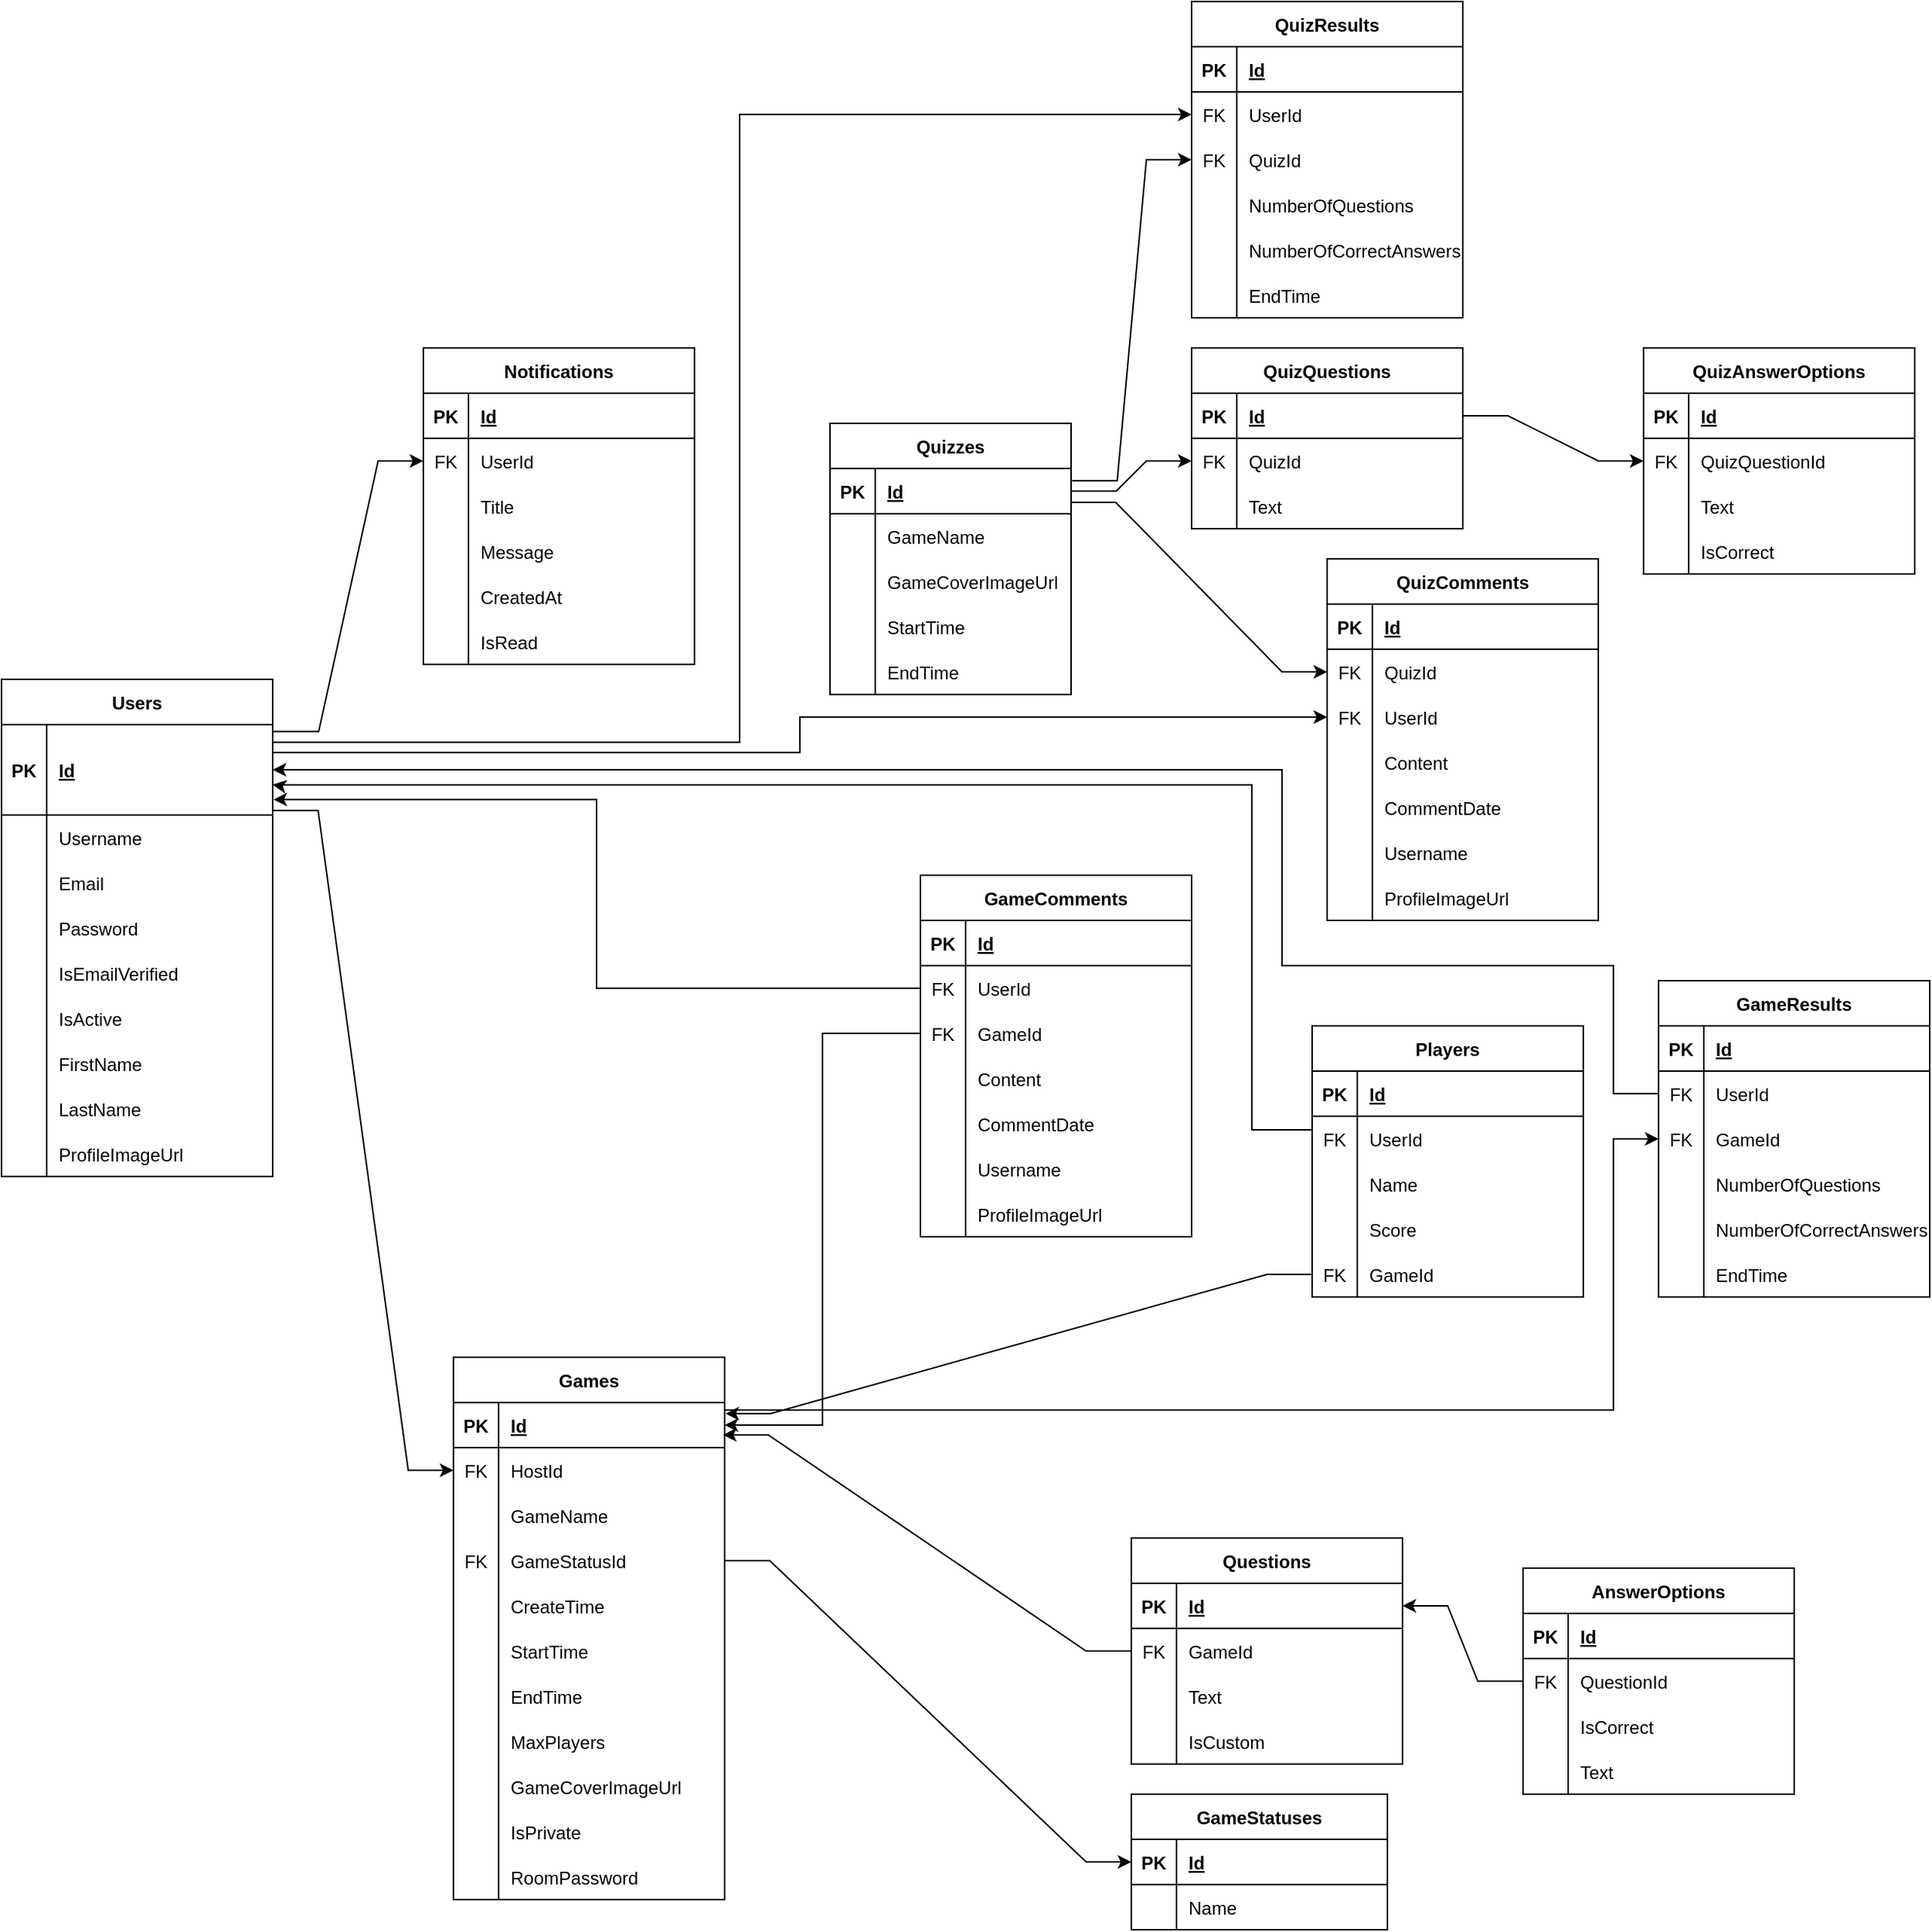 <mxfile version="25.0.3">
  <diagram name="Page-1" id="-ow4DpQ6KdscyZ0m3crN">
    <mxGraphModel dx="3593" dy="122" grid="1" gridSize="10" guides="1" tooltips="1" connect="1" arrows="1" fold="1" page="1" pageScale="1" pageWidth="850" pageHeight="1100" math="0" shadow="0">
      <root>
        <mxCell id="0" />
        <mxCell id="1" parent="0" />
        <mxCell id="MdwQHWl-gh4oJ_7FTxUS-2" value="Games" style="shape=table;startSize=30;container=1;collapsible=1;childLayout=tableLayout;fixedRows=1;rowLines=0;fontStyle=1;align=center;resizeLast=1;" parent="1" vertex="1">
          <mxGeometry x="-870" y="2040" width="180" height="360" as="geometry" />
        </mxCell>
        <mxCell id="MdwQHWl-gh4oJ_7FTxUS-3" value="" style="shape=partialRectangle;collapsible=0;dropTarget=0;pointerEvents=0;fillColor=none;points=[[0,0.5],[1,0.5]];portConstraint=eastwest;top=0;left=0;right=0;bottom=1;" parent="MdwQHWl-gh4oJ_7FTxUS-2" vertex="1">
          <mxGeometry y="30" width="180" height="30" as="geometry" />
        </mxCell>
        <mxCell id="MdwQHWl-gh4oJ_7FTxUS-4" value="PK" style="shape=partialRectangle;overflow=hidden;connectable=0;fillColor=none;top=0;left=0;bottom=0;right=0;fontStyle=1;" parent="MdwQHWl-gh4oJ_7FTxUS-3" vertex="1">
          <mxGeometry width="30" height="30" as="geometry">
            <mxRectangle width="30" height="30" as="alternateBounds" />
          </mxGeometry>
        </mxCell>
        <mxCell id="MdwQHWl-gh4oJ_7FTxUS-5" value="Id" style="shape=partialRectangle;overflow=hidden;connectable=0;fillColor=none;top=0;left=0;bottom=0;right=0;align=left;spacingLeft=6;fontStyle=5;" parent="MdwQHWl-gh4oJ_7FTxUS-3" vertex="1">
          <mxGeometry x="30" width="150" height="30" as="geometry">
            <mxRectangle width="150" height="30" as="alternateBounds" />
          </mxGeometry>
        </mxCell>
        <mxCell id="MdwQHWl-gh4oJ_7FTxUS-6" value="" style="shape=partialRectangle;collapsible=0;dropTarget=0;pointerEvents=0;fillColor=none;points=[[0,0.5],[1,0.5]];portConstraint=eastwest;top=0;left=0;right=0;bottom=0;" parent="MdwQHWl-gh4oJ_7FTxUS-2" vertex="1">
          <mxGeometry y="60" width="180" height="30" as="geometry" />
        </mxCell>
        <mxCell id="MdwQHWl-gh4oJ_7FTxUS-7" value="FK" style="shape=partialRectangle;overflow=hidden;connectable=0;fillColor=none;top=0;left=0;bottom=0;right=0;" parent="MdwQHWl-gh4oJ_7FTxUS-6" vertex="1">
          <mxGeometry width="30" height="30" as="geometry">
            <mxRectangle width="30" height="30" as="alternateBounds" />
          </mxGeometry>
        </mxCell>
        <mxCell id="MdwQHWl-gh4oJ_7FTxUS-8" value="HostId" style="shape=partialRectangle;overflow=hidden;connectable=0;fillColor=none;top=0;left=0;bottom=0;right=0;align=left;spacingLeft=6;" parent="MdwQHWl-gh4oJ_7FTxUS-6" vertex="1">
          <mxGeometry x="30" width="150" height="30" as="geometry">
            <mxRectangle width="150" height="30" as="alternateBounds" />
          </mxGeometry>
        </mxCell>
        <mxCell id="MdwQHWl-gh4oJ_7FTxUS-9" style="shape=partialRectangle;collapsible=0;dropTarget=0;pointerEvents=0;fillColor=none;points=[[0,0.5],[1,0.5]];portConstraint=eastwest;top=0;left=0;right=0;bottom=0;" parent="MdwQHWl-gh4oJ_7FTxUS-2" vertex="1">
          <mxGeometry y="90" width="180" height="30" as="geometry" />
        </mxCell>
        <mxCell id="MdwQHWl-gh4oJ_7FTxUS-10" style="shape=partialRectangle;overflow=hidden;connectable=0;fillColor=none;top=0;left=0;bottom=0;right=0;" parent="MdwQHWl-gh4oJ_7FTxUS-9" vertex="1">
          <mxGeometry width="30" height="30" as="geometry">
            <mxRectangle width="30" height="30" as="alternateBounds" />
          </mxGeometry>
        </mxCell>
        <mxCell id="MdwQHWl-gh4oJ_7FTxUS-11" value="GameName" style="shape=partialRectangle;overflow=hidden;connectable=0;fillColor=none;top=0;left=0;bottom=0;right=0;align=left;spacingLeft=6;" parent="MdwQHWl-gh4oJ_7FTxUS-9" vertex="1">
          <mxGeometry x="30" width="150" height="30" as="geometry">
            <mxRectangle width="150" height="30" as="alternateBounds" />
          </mxGeometry>
        </mxCell>
        <mxCell id="MdwQHWl-gh4oJ_7FTxUS-12" style="shape=partialRectangle;collapsible=0;dropTarget=0;pointerEvents=0;fillColor=none;points=[[0,0.5],[1,0.5]];portConstraint=eastwest;top=0;left=0;right=0;bottom=0;" parent="MdwQHWl-gh4oJ_7FTxUS-2" vertex="1">
          <mxGeometry y="120" width="180" height="30" as="geometry" />
        </mxCell>
        <mxCell id="MdwQHWl-gh4oJ_7FTxUS-13" value="FK" style="shape=partialRectangle;overflow=hidden;connectable=0;fillColor=none;top=0;left=0;bottom=0;right=0;" parent="MdwQHWl-gh4oJ_7FTxUS-12" vertex="1">
          <mxGeometry width="30" height="30" as="geometry">
            <mxRectangle width="30" height="30" as="alternateBounds" />
          </mxGeometry>
        </mxCell>
        <mxCell id="MdwQHWl-gh4oJ_7FTxUS-14" value="GameStatusId" style="shape=partialRectangle;overflow=hidden;connectable=0;fillColor=none;top=0;left=0;bottom=0;right=0;align=left;spacingLeft=6;" parent="MdwQHWl-gh4oJ_7FTxUS-12" vertex="1">
          <mxGeometry x="30" width="150" height="30" as="geometry">
            <mxRectangle width="150" height="30" as="alternateBounds" />
          </mxGeometry>
        </mxCell>
        <mxCell id="MdwQHWl-gh4oJ_7FTxUS-15" style="shape=partialRectangle;collapsible=0;dropTarget=0;pointerEvents=0;fillColor=none;points=[[0,0.5],[1,0.5]];portConstraint=eastwest;top=0;left=0;right=0;bottom=0;" parent="MdwQHWl-gh4oJ_7FTxUS-2" vertex="1">
          <mxGeometry y="150" width="180" height="30" as="geometry" />
        </mxCell>
        <mxCell id="MdwQHWl-gh4oJ_7FTxUS-16" style="shape=partialRectangle;overflow=hidden;connectable=0;fillColor=none;top=0;left=0;bottom=0;right=0;" parent="MdwQHWl-gh4oJ_7FTxUS-15" vertex="1">
          <mxGeometry width="30" height="30" as="geometry">
            <mxRectangle width="30" height="30" as="alternateBounds" />
          </mxGeometry>
        </mxCell>
        <mxCell id="MdwQHWl-gh4oJ_7FTxUS-17" value="CreateTime" style="shape=partialRectangle;overflow=hidden;connectable=0;fillColor=none;top=0;left=0;bottom=0;right=0;align=left;spacingLeft=6;" parent="MdwQHWl-gh4oJ_7FTxUS-15" vertex="1">
          <mxGeometry x="30" width="150" height="30" as="geometry">
            <mxRectangle width="150" height="30" as="alternateBounds" />
          </mxGeometry>
        </mxCell>
        <mxCell id="MdwQHWl-gh4oJ_7FTxUS-18" style="shape=partialRectangle;collapsible=0;dropTarget=0;pointerEvents=0;fillColor=none;points=[[0,0.5],[1,0.5]];portConstraint=eastwest;top=0;left=0;right=0;bottom=0;" parent="MdwQHWl-gh4oJ_7FTxUS-2" vertex="1">
          <mxGeometry y="180" width="180" height="30" as="geometry" />
        </mxCell>
        <mxCell id="MdwQHWl-gh4oJ_7FTxUS-19" style="shape=partialRectangle;overflow=hidden;connectable=0;fillColor=none;top=0;left=0;bottom=0;right=0;" parent="MdwQHWl-gh4oJ_7FTxUS-18" vertex="1">
          <mxGeometry width="30" height="30" as="geometry">
            <mxRectangle width="30" height="30" as="alternateBounds" />
          </mxGeometry>
        </mxCell>
        <mxCell id="MdwQHWl-gh4oJ_7FTxUS-20" value="StartTime" style="shape=partialRectangle;overflow=hidden;connectable=0;fillColor=none;top=0;left=0;bottom=0;right=0;align=left;spacingLeft=6;" parent="MdwQHWl-gh4oJ_7FTxUS-18" vertex="1">
          <mxGeometry x="30" width="150" height="30" as="geometry">
            <mxRectangle width="150" height="30" as="alternateBounds" />
          </mxGeometry>
        </mxCell>
        <mxCell id="p1RMM7kpjeNRRg5FZOh6-29" style="shape=partialRectangle;collapsible=0;dropTarget=0;pointerEvents=0;fillColor=none;points=[[0,0.5],[1,0.5]];portConstraint=eastwest;top=0;left=0;right=0;bottom=0;" vertex="1" parent="MdwQHWl-gh4oJ_7FTxUS-2">
          <mxGeometry y="210" width="180" height="30" as="geometry" />
        </mxCell>
        <mxCell id="p1RMM7kpjeNRRg5FZOh6-30" style="shape=partialRectangle;overflow=hidden;connectable=0;fillColor=none;top=0;left=0;bottom=0;right=0;" vertex="1" parent="p1RMM7kpjeNRRg5FZOh6-29">
          <mxGeometry width="30" height="30" as="geometry">
            <mxRectangle width="30" height="30" as="alternateBounds" />
          </mxGeometry>
        </mxCell>
        <mxCell id="p1RMM7kpjeNRRg5FZOh6-31" value="EndTime" style="shape=partialRectangle;overflow=hidden;connectable=0;fillColor=none;top=0;left=0;bottom=0;right=0;align=left;spacingLeft=6;" vertex="1" parent="p1RMM7kpjeNRRg5FZOh6-29">
          <mxGeometry x="30" width="150" height="30" as="geometry">
            <mxRectangle width="150" height="30" as="alternateBounds" />
          </mxGeometry>
        </mxCell>
        <mxCell id="MdwQHWl-gh4oJ_7FTxUS-21" style="shape=partialRectangle;collapsible=0;dropTarget=0;pointerEvents=0;fillColor=none;points=[[0,0.5],[1,0.5]];portConstraint=eastwest;top=0;left=0;right=0;bottom=0;" parent="MdwQHWl-gh4oJ_7FTxUS-2" vertex="1">
          <mxGeometry y="240" width="180" height="30" as="geometry" />
        </mxCell>
        <mxCell id="MdwQHWl-gh4oJ_7FTxUS-22" style="shape=partialRectangle;overflow=hidden;connectable=0;fillColor=none;top=0;left=0;bottom=0;right=0;" parent="MdwQHWl-gh4oJ_7FTxUS-21" vertex="1">
          <mxGeometry width="30" height="30" as="geometry">
            <mxRectangle width="30" height="30" as="alternateBounds" />
          </mxGeometry>
        </mxCell>
        <mxCell id="MdwQHWl-gh4oJ_7FTxUS-23" value="MaxPlayers" style="shape=partialRectangle;overflow=hidden;connectable=0;fillColor=none;top=0;left=0;bottom=0;right=0;align=left;spacingLeft=6;" parent="MdwQHWl-gh4oJ_7FTxUS-21" vertex="1">
          <mxGeometry x="30" width="150" height="30" as="geometry">
            <mxRectangle width="150" height="30" as="alternateBounds" />
          </mxGeometry>
        </mxCell>
        <mxCell id="MdwQHWl-gh4oJ_7FTxUS-24" style="shape=partialRectangle;collapsible=0;dropTarget=0;pointerEvents=0;fillColor=none;points=[[0,0.5],[1,0.5]];portConstraint=eastwest;top=0;left=0;right=0;bottom=0;" parent="MdwQHWl-gh4oJ_7FTxUS-2" vertex="1">
          <mxGeometry y="270" width="180" height="30" as="geometry" />
        </mxCell>
        <mxCell id="MdwQHWl-gh4oJ_7FTxUS-25" style="shape=partialRectangle;overflow=hidden;connectable=0;fillColor=none;top=0;left=0;bottom=0;right=0;" parent="MdwQHWl-gh4oJ_7FTxUS-24" vertex="1">
          <mxGeometry width="30" height="30" as="geometry">
            <mxRectangle width="30" height="30" as="alternateBounds" />
          </mxGeometry>
        </mxCell>
        <mxCell id="MdwQHWl-gh4oJ_7FTxUS-26" value="GameCoverImageUrl" style="shape=partialRectangle;overflow=hidden;connectable=0;fillColor=none;top=0;left=0;bottom=0;right=0;align=left;spacingLeft=6;" parent="MdwQHWl-gh4oJ_7FTxUS-24" vertex="1">
          <mxGeometry x="30" width="150" height="30" as="geometry">
            <mxRectangle width="150" height="30" as="alternateBounds" />
          </mxGeometry>
        </mxCell>
        <mxCell id="MdwQHWl-gh4oJ_7FTxUS-27" style="shape=partialRectangle;collapsible=0;dropTarget=0;pointerEvents=0;fillColor=none;points=[[0,0.5],[1,0.5]];portConstraint=eastwest;top=0;left=0;right=0;bottom=0;" parent="MdwQHWl-gh4oJ_7FTxUS-2" vertex="1">
          <mxGeometry y="300" width="180" height="30" as="geometry" />
        </mxCell>
        <mxCell id="MdwQHWl-gh4oJ_7FTxUS-28" style="shape=partialRectangle;overflow=hidden;connectable=0;fillColor=none;top=0;left=0;bottom=0;right=0;" parent="MdwQHWl-gh4oJ_7FTxUS-27" vertex="1">
          <mxGeometry width="30" height="30" as="geometry">
            <mxRectangle width="30" height="30" as="alternateBounds" />
          </mxGeometry>
        </mxCell>
        <mxCell id="MdwQHWl-gh4oJ_7FTxUS-29" value="IsPrivate" style="shape=partialRectangle;overflow=hidden;connectable=0;fillColor=none;top=0;left=0;bottom=0;right=0;align=left;spacingLeft=6;" parent="MdwQHWl-gh4oJ_7FTxUS-27" vertex="1">
          <mxGeometry x="30" width="150" height="30" as="geometry">
            <mxRectangle width="150" height="30" as="alternateBounds" />
          </mxGeometry>
        </mxCell>
        <mxCell id="MdwQHWl-gh4oJ_7FTxUS-30" style="shape=partialRectangle;collapsible=0;dropTarget=0;pointerEvents=0;fillColor=none;points=[[0,0.5],[1,0.5]];portConstraint=eastwest;top=0;left=0;right=0;bottom=0;" parent="MdwQHWl-gh4oJ_7FTxUS-2" vertex="1">
          <mxGeometry y="330" width="180" height="30" as="geometry" />
        </mxCell>
        <mxCell id="MdwQHWl-gh4oJ_7FTxUS-31" style="shape=partialRectangle;overflow=hidden;connectable=0;fillColor=none;top=0;left=0;bottom=0;right=0;" parent="MdwQHWl-gh4oJ_7FTxUS-30" vertex="1">
          <mxGeometry width="30" height="30" as="geometry">
            <mxRectangle width="30" height="30" as="alternateBounds" />
          </mxGeometry>
        </mxCell>
        <mxCell id="MdwQHWl-gh4oJ_7FTxUS-32" value="RoomPassword" style="shape=partialRectangle;overflow=hidden;connectable=0;fillColor=none;top=0;left=0;bottom=0;right=0;align=left;spacingLeft=6;" parent="MdwQHWl-gh4oJ_7FTxUS-30" vertex="1">
          <mxGeometry x="30" width="150" height="30" as="geometry">
            <mxRectangle width="150" height="30" as="alternateBounds" />
          </mxGeometry>
        </mxCell>
        <mxCell id="MdwQHWl-gh4oJ_7FTxUS-33" value="AnswerOptions" style="shape=table;startSize=30;container=1;collapsible=1;childLayout=tableLayout;fixedRows=1;rowLines=0;fontStyle=1;align=center;resizeLast=1;" parent="1" vertex="1">
          <mxGeometry x="-160" y="2180" width="180" height="150" as="geometry" />
        </mxCell>
        <mxCell id="MdwQHWl-gh4oJ_7FTxUS-34" value="" style="shape=partialRectangle;collapsible=0;dropTarget=0;pointerEvents=0;fillColor=none;points=[[0,0.5],[1,0.5]];portConstraint=eastwest;top=0;left=0;right=0;bottom=1;" parent="MdwQHWl-gh4oJ_7FTxUS-33" vertex="1">
          <mxGeometry y="30" width="180" height="30" as="geometry" />
        </mxCell>
        <mxCell id="MdwQHWl-gh4oJ_7FTxUS-35" value="PK" style="shape=partialRectangle;overflow=hidden;connectable=0;fillColor=none;top=0;left=0;bottom=0;right=0;fontStyle=1;" parent="MdwQHWl-gh4oJ_7FTxUS-34" vertex="1">
          <mxGeometry width="30" height="30" as="geometry">
            <mxRectangle width="30" height="30" as="alternateBounds" />
          </mxGeometry>
        </mxCell>
        <mxCell id="MdwQHWl-gh4oJ_7FTxUS-36" value="Id" style="shape=partialRectangle;overflow=hidden;connectable=0;fillColor=none;top=0;left=0;bottom=0;right=0;align=left;spacingLeft=6;fontStyle=5;" parent="MdwQHWl-gh4oJ_7FTxUS-34" vertex="1">
          <mxGeometry x="30" width="150" height="30" as="geometry">
            <mxRectangle width="150" height="30" as="alternateBounds" />
          </mxGeometry>
        </mxCell>
        <mxCell id="MdwQHWl-gh4oJ_7FTxUS-37" value="" style="shape=partialRectangle;collapsible=0;dropTarget=0;pointerEvents=0;fillColor=none;points=[[0,0.5],[1,0.5]];portConstraint=eastwest;top=0;left=0;right=0;bottom=0;" parent="MdwQHWl-gh4oJ_7FTxUS-33" vertex="1">
          <mxGeometry y="60" width="180" height="30" as="geometry" />
        </mxCell>
        <mxCell id="MdwQHWl-gh4oJ_7FTxUS-38" value="FK" style="shape=partialRectangle;overflow=hidden;connectable=0;fillColor=none;top=0;left=0;bottom=0;right=0;" parent="MdwQHWl-gh4oJ_7FTxUS-37" vertex="1">
          <mxGeometry width="30" height="30" as="geometry">
            <mxRectangle width="30" height="30" as="alternateBounds" />
          </mxGeometry>
        </mxCell>
        <mxCell id="MdwQHWl-gh4oJ_7FTxUS-39" value="QuestionId" style="shape=partialRectangle;overflow=hidden;connectable=0;fillColor=none;top=0;left=0;bottom=0;right=0;align=left;spacingLeft=6;" parent="MdwQHWl-gh4oJ_7FTxUS-37" vertex="1">
          <mxGeometry x="30" width="150" height="30" as="geometry">
            <mxRectangle width="150" height="30" as="alternateBounds" />
          </mxGeometry>
        </mxCell>
        <mxCell id="MdwQHWl-gh4oJ_7FTxUS-40" style="shape=partialRectangle;collapsible=0;dropTarget=0;pointerEvents=0;fillColor=none;points=[[0,0.5],[1,0.5]];portConstraint=eastwest;top=0;left=0;right=0;bottom=0;" parent="MdwQHWl-gh4oJ_7FTxUS-33" vertex="1">
          <mxGeometry y="90" width="180" height="30" as="geometry" />
        </mxCell>
        <mxCell id="MdwQHWl-gh4oJ_7FTxUS-41" value="" style="shape=partialRectangle;overflow=hidden;connectable=0;fillColor=none;top=0;left=0;bottom=0;right=0;" parent="MdwQHWl-gh4oJ_7FTxUS-40" vertex="1">
          <mxGeometry width="30" height="30" as="geometry">
            <mxRectangle width="30" height="30" as="alternateBounds" />
          </mxGeometry>
        </mxCell>
        <mxCell id="MdwQHWl-gh4oJ_7FTxUS-42" value="IsCorrect" style="shape=partialRectangle;overflow=hidden;connectable=0;fillColor=none;top=0;left=0;bottom=0;right=0;align=left;spacingLeft=6;" parent="MdwQHWl-gh4oJ_7FTxUS-40" vertex="1">
          <mxGeometry x="30" width="150" height="30" as="geometry">
            <mxRectangle width="150" height="30" as="alternateBounds" />
          </mxGeometry>
        </mxCell>
        <mxCell id="MdwQHWl-gh4oJ_7FTxUS-43" style="shape=partialRectangle;collapsible=0;dropTarget=0;pointerEvents=0;fillColor=none;points=[[0,0.5],[1,0.5]];portConstraint=eastwest;top=0;left=0;right=0;bottom=0;" parent="MdwQHWl-gh4oJ_7FTxUS-33" vertex="1">
          <mxGeometry y="120" width="180" height="30" as="geometry" />
        </mxCell>
        <mxCell id="MdwQHWl-gh4oJ_7FTxUS-44" style="shape=partialRectangle;overflow=hidden;connectable=0;fillColor=none;top=0;left=0;bottom=0;right=0;" parent="MdwQHWl-gh4oJ_7FTxUS-43" vertex="1">
          <mxGeometry width="30" height="30" as="geometry">
            <mxRectangle width="30" height="30" as="alternateBounds" />
          </mxGeometry>
        </mxCell>
        <mxCell id="MdwQHWl-gh4oJ_7FTxUS-45" value="Text" style="shape=partialRectangle;overflow=hidden;connectable=0;fillColor=none;top=0;left=0;bottom=0;right=0;align=left;spacingLeft=6;" parent="MdwQHWl-gh4oJ_7FTxUS-43" vertex="1">
          <mxGeometry x="30" width="150" height="30" as="geometry">
            <mxRectangle width="150" height="30" as="alternateBounds" />
          </mxGeometry>
        </mxCell>
        <mxCell id="MdwQHWl-gh4oJ_7FTxUS-52" value="GameComments" style="shape=table;startSize=30;container=1;collapsible=1;childLayout=tableLayout;fixedRows=1;rowLines=0;fontStyle=1;align=center;resizeLast=1;" parent="1" vertex="1">
          <mxGeometry x="-560" y="1720" width="180" height="240" as="geometry" />
        </mxCell>
        <mxCell id="MdwQHWl-gh4oJ_7FTxUS-53" value="" style="shape=partialRectangle;collapsible=0;dropTarget=0;pointerEvents=0;fillColor=none;points=[[0,0.5],[1,0.5]];portConstraint=eastwest;top=0;left=0;right=0;bottom=1;" parent="MdwQHWl-gh4oJ_7FTxUS-52" vertex="1">
          <mxGeometry y="30" width="180" height="30" as="geometry" />
        </mxCell>
        <mxCell id="MdwQHWl-gh4oJ_7FTxUS-54" value="PK" style="shape=partialRectangle;overflow=hidden;connectable=0;fillColor=none;top=0;left=0;bottom=0;right=0;fontStyle=1;" parent="MdwQHWl-gh4oJ_7FTxUS-53" vertex="1">
          <mxGeometry width="30" height="30" as="geometry">
            <mxRectangle width="30" height="30" as="alternateBounds" />
          </mxGeometry>
        </mxCell>
        <mxCell id="MdwQHWl-gh4oJ_7FTxUS-55" value="Id" style="shape=partialRectangle;overflow=hidden;connectable=0;fillColor=none;top=0;left=0;bottom=0;right=0;align=left;spacingLeft=6;fontStyle=5;" parent="MdwQHWl-gh4oJ_7FTxUS-53" vertex="1">
          <mxGeometry x="30" width="150" height="30" as="geometry">
            <mxRectangle width="150" height="30" as="alternateBounds" />
          </mxGeometry>
        </mxCell>
        <mxCell id="MdwQHWl-gh4oJ_7FTxUS-56" value="" style="shape=partialRectangle;collapsible=0;dropTarget=0;pointerEvents=0;fillColor=none;points=[[0,0.5],[1,0.5]];portConstraint=eastwest;top=0;left=0;right=0;bottom=0;" parent="MdwQHWl-gh4oJ_7FTxUS-52" vertex="1">
          <mxGeometry y="60" width="180" height="30" as="geometry" />
        </mxCell>
        <mxCell id="MdwQHWl-gh4oJ_7FTxUS-57" value="FK" style="shape=partialRectangle;overflow=hidden;connectable=0;fillColor=none;top=0;left=0;bottom=0;right=0;" parent="MdwQHWl-gh4oJ_7FTxUS-56" vertex="1">
          <mxGeometry width="30" height="30" as="geometry">
            <mxRectangle width="30" height="30" as="alternateBounds" />
          </mxGeometry>
        </mxCell>
        <mxCell id="MdwQHWl-gh4oJ_7FTxUS-58" value="UserId" style="shape=partialRectangle;overflow=hidden;connectable=0;fillColor=none;top=0;left=0;bottom=0;right=0;align=left;spacingLeft=6;" parent="MdwQHWl-gh4oJ_7FTxUS-56" vertex="1">
          <mxGeometry x="30" width="150" height="30" as="geometry">
            <mxRectangle width="150" height="30" as="alternateBounds" />
          </mxGeometry>
        </mxCell>
        <mxCell id="MdwQHWl-gh4oJ_7FTxUS-59" style="shape=partialRectangle;collapsible=0;dropTarget=0;pointerEvents=0;fillColor=none;points=[[0,0.5],[1,0.5]];portConstraint=eastwest;top=0;left=0;right=0;bottom=0;" parent="MdwQHWl-gh4oJ_7FTxUS-52" vertex="1">
          <mxGeometry y="90" width="180" height="30" as="geometry" />
        </mxCell>
        <mxCell id="MdwQHWl-gh4oJ_7FTxUS-60" value="FK" style="shape=partialRectangle;overflow=hidden;connectable=0;fillColor=none;top=0;left=0;bottom=0;right=0;" parent="MdwQHWl-gh4oJ_7FTxUS-59" vertex="1">
          <mxGeometry width="30" height="30" as="geometry">
            <mxRectangle width="30" height="30" as="alternateBounds" />
          </mxGeometry>
        </mxCell>
        <mxCell id="MdwQHWl-gh4oJ_7FTxUS-61" value="GameId" style="shape=partialRectangle;overflow=hidden;connectable=0;fillColor=none;top=0;left=0;bottom=0;right=0;align=left;spacingLeft=6;" parent="MdwQHWl-gh4oJ_7FTxUS-59" vertex="1">
          <mxGeometry x="30" width="150" height="30" as="geometry">
            <mxRectangle width="150" height="30" as="alternateBounds" />
          </mxGeometry>
        </mxCell>
        <mxCell id="MdwQHWl-gh4oJ_7FTxUS-62" style="shape=partialRectangle;collapsible=0;dropTarget=0;pointerEvents=0;fillColor=none;points=[[0,0.5],[1,0.5]];portConstraint=eastwest;top=0;left=0;right=0;bottom=0;" parent="MdwQHWl-gh4oJ_7FTxUS-52" vertex="1">
          <mxGeometry y="120" width="180" height="30" as="geometry" />
        </mxCell>
        <mxCell id="MdwQHWl-gh4oJ_7FTxUS-63" style="shape=partialRectangle;overflow=hidden;connectable=0;fillColor=none;top=0;left=0;bottom=0;right=0;" parent="MdwQHWl-gh4oJ_7FTxUS-62" vertex="1">
          <mxGeometry width="30" height="30" as="geometry">
            <mxRectangle width="30" height="30" as="alternateBounds" />
          </mxGeometry>
        </mxCell>
        <mxCell id="MdwQHWl-gh4oJ_7FTxUS-64" value="Content" style="shape=partialRectangle;overflow=hidden;connectable=0;fillColor=none;top=0;left=0;bottom=0;right=0;align=left;spacingLeft=6;" parent="MdwQHWl-gh4oJ_7FTxUS-62" vertex="1">
          <mxGeometry x="30" width="150" height="30" as="geometry">
            <mxRectangle width="150" height="30" as="alternateBounds" />
          </mxGeometry>
        </mxCell>
        <mxCell id="MdwQHWl-gh4oJ_7FTxUS-65" style="shape=partialRectangle;collapsible=0;dropTarget=0;pointerEvents=0;fillColor=none;points=[[0,0.5],[1,0.5]];portConstraint=eastwest;top=0;left=0;right=0;bottom=0;" parent="MdwQHWl-gh4oJ_7FTxUS-52" vertex="1">
          <mxGeometry y="150" width="180" height="30" as="geometry" />
        </mxCell>
        <mxCell id="MdwQHWl-gh4oJ_7FTxUS-66" style="shape=partialRectangle;overflow=hidden;connectable=0;fillColor=none;top=0;left=0;bottom=0;right=0;" parent="MdwQHWl-gh4oJ_7FTxUS-65" vertex="1">
          <mxGeometry width="30" height="30" as="geometry">
            <mxRectangle width="30" height="30" as="alternateBounds" />
          </mxGeometry>
        </mxCell>
        <mxCell id="MdwQHWl-gh4oJ_7FTxUS-67" value="CommentDate" style="shape=partialRectangle;overflow=hidden;connectable=0;fillColor=none;top=0;left=0;bottom=0;right=0;align=left;spacingLeft=6;" parent="MdwQHWl-gh4oJ_7FTxUS-65" vertex="1">
          <mxGeometry x="30" width="150" height="30" as="geometry">
            <mxRectangle width="150" height="30" as="alternateBounds" />
          </mxGeometry>
        </mxCell>
        <mxCell id="p1RMM7kpjeNRRg5FZOh6-4" style="shape=partialRectangle;collapsible=0;dropTarget=0;pointerEvents=0;fillColor=none;points=[[0,0.5],[1,0.5]];portConstraint=eastwest;top=0;left=0;right=0;bottom=0;" vertex="1" parent="MdwQHWl-gh4oJ_7FTxUS-52">
          <mxGeometry y="180" width="180" height="30" as="geometry" />
        </mxCell>
        <mxCell id="p1RMM7kpjeNRRg5FZOh6-5" style="shape=partialRectangle;overflow=hidden;connectable=0;fillColor=none;top=0;left=0;bottom=0;right=0;" vertex="1" parent="p1RMM7kpjeNRRg5FZOh6-4">
          <mxGeometry width="30" height="30" as="geometry">
            <mxRectangle width="30" height="30" as="alternateBounds" />
          </mxGeometry>
        </mxCell>
        <mxCell id="p1RMM7kpjeNRRg5FZOh6-6" value="Username" style="shape=partialRectangle;overflow=hidden;connectable=0;fillColor=none;top=0;left=0;bottom=0;right=0;align=left;spacingLeft=6;" vertex="1" parent="p1RMM7kpjeNRRg5FZOh6-4">
          <mxGeometry x="30" width="150" height="30" as="geometry">
            <mxRectangle width="150" height="30" as="alternateBounds" />
          </mxGeometry>
        </mxCell>
        <mxCell id="p1RMM7kpjeNRRg5FZOh6-7" style="shape=partialRectangle;collapsible=0;dropTarget=0;pointerEvents=0;fillColor=none;points=[[0,0.5],[1,0.5]];portConstraint=eastwest;top=0;left=0;right=0;bottom=0;" vertex="1" parent="MdwQHWl-gh4oJ_7FTxUS-52">
          <mxGeometry y="210" width="180" height="30" as="geometry" />
        </mxCell>
        <mxCell id="p1RMM7kpjeNRRg5FZOh6-8" style="shape=partialRectangle;overflow=hidden;connectable=0;fillColor=none;top=0;left=0;bottom=0;right=0;" vertex="1" parent="p1RMM7kpjeNRRg5FZOh6-7">
          <mxGeometry width="30" height="30" as="geometry">
            <mxRectangle width="30" height="30" as="alternateBounds" />
          </mxGeometry>
        </mxCell>
        <mxCell id="p1RMM7kpjeNRRg5FZOh6-9" value="ProfileImageUrl" style="shape=partialRectangle;overflow=hidden;connectable=0;fillColor=none;top=0;left=0;bottom=0;right=0;align=left;spacingLeft=6;" vertex="1" parent="p1RMM7kpjeNRRg5FZOh6-7">
          <mxGeometry x="30" width="150" height="30" as="geometry">
            <mxRectangle width="150" height="30" as="alternateBounds" />
          </mxGeometry>
        </mxCell>
        <mxCell id="MdwQHWl-gh4oJ_7FTxUS-68" value="GameStatuses" style="shape=table;startSize=30;container=1;collapsible=1;childLayout=tableLayout;fixedRows=1;rowLines=0;fontStyle=1;align=center;resizeLast=1;" parent="1" vertex="1">
          <mxGeometry x="-420" y="2330" width="170" height="90" as="geometry" />
        </mxCell>
        <mxCell id="MdwQHWl-gh4oJ_7FTxUS-69" value="" style="shape=partialRectangle;collapsible=0;dropTarget=0;pointerEvents=0;fillColor=none;points=[[0,0.5],[1,0.5]];portConstraint=eastwest;top=0;left=0;right=0;bottom=1;" parent="MdwQHWl-gh4oJ_7FTxUS-68" vertex="1">
          <mxGeometry y="30" width="170" height="30" as="geometry" />
        </mxCell>
        <mxCell id="MdwQHWl-gh4oJ_7FTxUS-70" value="PK" style="shape=partialRectangle;overflow=hidden;connectable=0;fillColor=none;top=0;left=0;bottom=0;right=0;fontStyle=1;" parent="MdwQHWl-gh4oJ_7FTxUS-69" vertex="1">
          <mxGeometry width="30" height="30" as="geometry">
            <mxRectangle width="30" height="30" as="alternateBounds" />
          </mxGeometry>
        </mxCell>
        <mxCell id="MdwQHWl-gh4oJ_7FTxUS-71" value="Id" style="shape=partialRectangle;overflow=hidden;connectable=0;fillColor=none;top=0;left=0;bottom=0;right=0;align=left;spacingLeft=6;fontStyle=5;" parent="MdwQHWl-gh4oJ_7FTxUS-69" vertex="1">
          <mxGeometry x="30" width="140" height="30" as="geometry">
            <mxRectangle width="140" height="30" as="alternateBounds" />
          </mxGeometry>
        </mxCell>
        <mxCell id="MdwQHWl-gh4oJ_7FTxUS-72" value="" style="shape=partialRectangle;collapsible=0;dropTarget=0;pointerEvents=0;fillColor=none;points=[[0,0.5],[1,0.5]];portConstraint=eastwest;top=0;left=0;right=0;bottom=0;" parent="MdwQHWl-gh4oJ_7FTxUS-68" vertex="1">
          <mxGeometry y="60" width="170" height="30" as="geometry" />
        </mxCell>
        <mxCell id="MdwQHWl-gh4oJ_7FTxUS-73" value="" style="shape=partialRectangle;overflow=hidden;connectable=0;fillColor=none;top=0;left=0;bottom=0;right=0;" parent="MdwQHWl-gh4oJ_7FTxUS-72" vertex="1">
          <mxGeometry width="30" height="30" as="geometry">
            <mxRectangle width="30" height="30" as="alternateBounds" />
          </mxGeometry>
        </mxCell>
        <mxCell id="MdwQHWl-gh4oJ_7FTxUS-74" value="Name" style="shape=partialRectangle;overflow=hidden;connectable=0;fillColor=none;top=0;left=0;bottom=0;right=0;align=left;spacingLeft=6;" parent="MdwQHWl-gh4oJ_7FTxUS-72" vertex="1">
          <mxGeometry x="30" width="140" height="30" as="geometry">
            <mxRectangle width="140" height="30" as="alternateBounds" />
          </mxGeometry>
        </mxCell>
        <mxCell id="MdwQHWl-gh4oJ_7FTxUS-81" value="Players" style="shape=table;startSize=30;container=1;collapsible=1;childLayout=tableLayout;fixedRows=1;rowLines=0;fontStyle=1;align=center;resizeLast=1;" parent="1" vertex="1">
          <mxGeometry x="-300" y="1820" width="180" height="180" as="geometry" />
        </mxCell>
        <mxCell id="MdwQHWl-gh4oJ_7FTxUS-82" value="" style="shape=partialRectangle;collapsible=0;dropTarget=0;pointerEvents=0;fillColor=none;points=[[0,0.5],[1,0.5]];portConstraint=eastwest;top=0;left=0;right=0;bottom=1;" parent="MdwQHWl-gh4oJ_7FTxUS-81" vertex="1">
          <mxGeometry y="30" width="180" height="30" as="geometry" />
        </mxCell>
        <mxCell id="MdwQHWl-gh4oJ_7FTxUS-83" value="PK" style="shape=partialRectangle;overflow=hidden;connectable=0;fillColor=none;top=0;left=0;bottom=0;right=0;fontStyle=1;" parent="MdwQHWl-gh4oJ_7FTxUS-82" vertex="1">
          <mxGeometry width="30" height="30" as="geometry">
            <mxRectangle width="30" height="30" as="alternateBounds" />
          </mxGeometry>
        </mxCell>
        <mxCell id="MdwQHWl-gh4oJ_7FTxUS-84" value="Id" style="shape=partialRectangle;overflow=hidden;connectable=0;fillColor=none;top=0;left=0;bottom=0;right=0;align=left;spacingLeft=6;fontStyle=5;" parent="MdwQHWl-gh4oJ_7FTxUS-82" vertex="1">
          <mxGeometry x="30" width="150" height="30" as="geometry">
            <mxRectangle width="150" height="30" as="alternateBounds" />
          </mxGeometry>
        </mxCell>
        <mxCell id="MdwQHWl-gh4oJ_7FTxUS-85" value="" style="shape=partialRectangle;collapsible=0;dropTarget=0;pointerEvents=0;fillColor=none;points=[[0,0.5],[1,0.5]];portConstraint=eastwest;top=0;left=0;right=0;bottom=0;" parent="MdwQHWl-gh4oJ_7FTxUS-81" vertex="1">
          <mxGeometry y="60" width="180" height="30" as="geometry" />
        </mxCell>
        <mxCell id="MdwQHWl-gh4oJ_7FTxUS-86" value="FK" style="shape=partialRectangle;overflow=hidden;connectable=0;fillColor=none;top=0;left=0;bottom=0;right=0;" parent="MdwQHWl-gh4oJ_7FTxUS-85" vertex="1">
          <mxGeometry width="30" height="30" as="geometry">
            <mxRectangle width="30" height="30" as="alternateBounds" />
          </mxGeometry>
        </mxCell>
        <mxCell id="MdwQHWl-gh4oJ_7FTxUS-87" value="UserId" style="shape=partialRectangle;overflow=hidden;connectable=0;fillColor=none;top=0;left=0;bottom=0;right=0;align=left;spacingLeft=6;" parent="MdwQHWl-gh4oJ_7FTxUS-85" vertex="1">
          <mxGeometry x="30" width="150" height="30" as="geometry">
            <mxRectangle width="150" height="30" as="alternateBounds" />
          </mxGeometry>
        </mxCell>
        <mxCell id="MdwQHWl-gh4oJ_7FTxUS-88" style="shape=partialRectangle;collapsible=0;dropTarget=0;pointerEvents=0;fillColor=none;points=[[0,0.5],[1,0.5]];portConstraint=eastwest;top=0;left=0;right=0;bottom=0;" parent="MdwQHWl-gh4oJ_7FTxUS-81" vertex="1">
          <mxGeometry y="90" width="180" height="30" as="geometry" />
        </mxCell>
        <mxCell id="MdwQHWl-gh4oJ_7FTxUS-89" style="shape=partialRectangle;overflow=hidden;connectable=0;fillColor=none;top=0;left=0;bottom=0;right=0;" parent="MdwQHWl-gh4oJ_7FTxUS-88" vertex="1">
          <mxGeometry width="30" height="30" as="geometry">
            <mxRectangle width="30" height="30" as="alternateBounds" />
          </mxGeometry>
        </mxCell>
        <mxCell id="MdwQHWl-gh4oJ_7FTxUS-90" value="Name" style="shape=partialRectangle;overflow=hidden;connectable=0;fillColor=none;top=0;left=0;bottom=0;right=0;align=left;spacingLeft=6;" parent="MdwQHWl-gh4oJ_7FTxUS-88" vertex="1">
          <mxGeometry x="30" width="150" height="30" as="geometry">
            <mxRectangle width="150" height="30" as="alternateBounds" />
          </mxGeometry>
        </mxCell>
        <mxCell id="MdwQHWl-gh4oJ_7FTxUS-91" style="shape=partialRectangle;collapsible=0;dropTarget=0;pointerEvents=0;fillColor=none;points=[[0,0.5],[1,0.5]];portConstraint=eastwest;top=0;left=0;right=0;bottom=0;" parent="MdwQHWl-gh4oJ_7FTxUS-81" vertex="1">
          <mxGeometry y="120" width="180" height="30" as="geometry" />
        </mxCell>
        <mxCell id="MdwQHWl-gh4oJ_7FTxUS-92" style="shape=partialRectangle;overflow=hidden;connectable=0;fillColor=none;top=0;left=0;bottom=0;right=0;" parent="MdwQHWl-gh4oJ_7FTxUS-91" vertex="1">
          <mxGeometry width="30" height="30" as="geometry">
            <mxRectangle width="30" height="30" as="alternateBounds" />
          </mxGeometry>
        </mxCell>
        <mxCell id="MdwQHWl-gh4oJ_7FTxUS-93" value="Score" style="shape=partialRectangle;overflow=hidden;connectable=0;fillColor=none;top=0;left=0;bottom=0;right=0;align=left;spacingLeft=6;" parent="MdwQHWl-gh4oJ_7FTxUS-91" vertex="1">
          <mxGeometry x="30" width="150" height="30" as="geometry">
            <mxRectangle width="150" height="30" as="alternateBounds" />
          </mxGeometry>
        </mxCell>
        <mxCell id="MdwQHWl-gh4oJ_7FTxUS-94" style="shape=partialRectangle;collapsible=0;dropTarget=0;pointerEvents=0;fillColor=none;points=[[0,0.5],[1,0.5]];portConstraint=eastwest;top=0;left=0;right=0;bottom=0;" parent="MdwQHWl-gh4oJ_7FTxUS-81" vertex="1">
          <mxGeometry y="150" width="180" height="30" as="geometry" />
        </mxCell>
        <mxCell id="MdwQHWl-gh4oJ_7FTxUS-95" value="FK" style="shape=partialRectangle;overflow=hidden;connectable=0;fillColor=none;top=0;left=0;bottom=0;right=0;" parent="MdwQHWl-gh4oJ_7FTxUS-94" vertex="1">
          <mxGeometry width="30" height="30" as="geometry">
            <mxRectangle width="30" height="30" as="alternateBounds" />
          </mxGeometry>
        </mxCell>
        <mxCell id="MdwQHWl-gh4oJ_7FTxUS-96" value="GameId" style="shape=partialRectangle;overflow=hidden;connectable=0;fillColor=none;top=0;left=0;bottom=0;right=0;align=left;spacingLeft=6;" parent="MdwQHWl-gh4oJ_7FTxUS-94" vertex="1">
          <mxGeometry x="30" width="150" height="30" as="geometry">
            <mxRectangle width="150" height="30" as="alternateBounds" />
          </mxGeometry>
        </mxCell>
        <mxCell id="MdwQHWl-gh4oJ_7FTxUS-113" value="Questions" style="shape=table;startSize=30;container=1;collapsible=1;childLayout=tableLayout;fixedRows=1;rowLines=0;fontStyle=1;align=center;resizeLast=1;" parent="1" vertex="1">
          <mxGeometry x="-420" y="2160" width="180" height="150" as="geometry" />
        </mxCell>
        <mxCell id="MdwQHWl-gh4oJ_7FTxUS-114" value="" style="shape=partialRectangle;collapsible=0;dropTarget=0;pointerEvents=0;fillColor=none;points=[[0,0.5],[1,0.5]];portConstraint=eastwest;top=0;left=0;right=0;bottom=1;" parent="MdwQHWl-gh4oJ_7FTxUS-113" vertex="1">
          <mxGeometry y="30" width="180" height="30" as="geometry" />
        </mxCell>
        <mxCell id="MdwQHWl-gh4oJ_7FTxUS-115" value="PK" style="shape=partialRectangle;overflow=hidden;connectable=0;fillColor=none;top=0;left=0;bottom=0;right=0;fontStyle=1;" parent="MdwQHWl-gh4oJ_7FTxUS-114" vertex="1">
          <mxGeometry width="30" height="30" as="geometry">
            <mxRectangle width="30" height="30" as="alternateBounds" />
          </mxGeometry>
        </mxCell>
        <mxCell id="MdwQHWl-gh4oJ_7FTxUS-116" value="Id" style="shape=partialRectangle;overflow=hidden;connectable=0;fillColor=none;top=0;left=0;bottom=0;right=0;align=left;spacingLeft=6;fontStyle=5;" parent="MdwQHWl-gh4oJ_7FTxUS-114" vertex="1">
          <mxGeometry x="30" width="150" height="30" as="geometry">
            <mxRectangle width="150" height="30" as="alternateBounds" />
          </mxGeometry>
        </mxCell>
        <mxCell id="MdwQHWl-gh4oJ_7FTxUS-117" style="shape=partialRectangle;collapsible=0;dropTarget=0;pointerEvents=0;fillColor=none;points=[[0,0.5],[1,0.5]];portConstraint=eastwest;top=0;left=0;right=0;bottom=0;" parent="MdwQHWl-gh4oJ_7FTxUS-113" vertex="1">
          <mxGeometry y="60" width="180" height="30" as="geometry" />
        </mxCell>
        <mxCell id="MdwQHWl-gh4oJ_7FTxUS-118" value="FK" style="shape=partialRectangle;overflow=hidden;connectable=0;fillColor=none;top=0;left=0;bottom=0;right=0;" parent="MdwQHWl-gh4oJ_7FTxUS-117" vertex="1">
          <mxGeometry width="30" height="30" as="geometry">
            <mxRectangle width="30" height="30" as="alternateBounds" />
          </mxGeometry>
        </mxCell>
        <mxCell id="MdwQHWl-gh4oJ_7FTxUS-119" value="GameId" style="shape=partialRectangle;overflow=hidden;connectable=0;fillColor=none;top=0;left=0;bottom=0;right=0;align=left;spacingLeft=6;" parent="MdwQHWl-gh4oJ_7FTxUS-117" vertex="1">
          <mxGeometry x="30" width="150" height="30" as="geometry">
            <mxRectangle width="150" height="30" as="alternateBounds" />
          </mxGeometry>
        </mxCell>
        <mxCell id="MdwQHWl-gh4oJ_7FTxUS-120" style="shape=partialRectangle;collapsible=0;dropTarget=0;pointerEvents=0;fillColor=none;points=[[0,0.5],[1,0.5]];portConstraint=eastwest;top=0;left=0;right=0;bottom=0;" parent="MdwQHWl-gh4oJ_7FTxUS-113" vertex="1">
          <mxGeometry y="90" width="180" height="30" as="geometry" />
        </mxCell>
        <mxCell id="MdwQHWl-gh4oJ_7FTxUS-121" style="shape=partialRectangle;overflow=hidden;connectable=0;fillColor=none;top=0;left=0;bottom=0;right=0;" parent="MdwQHWl-gh4oJ_7FTxUS-120" vertex="1">
          <mxGeometry width="30" height="30" as="geometry">
            <mxRectangle width="30" height="30" as="alternateBounds" />
          </mxGeometry>
        </mxCell>
        <mxCell id="MdwQHWl-gh4oJ_7FTxUS-122" value="Text" style="shape=partialRectangle;overflow=hidden;connectable=0;fillColor=none;top=0;left=0;bottom=0;right=0;align=left;spacingLeft=6;" parent="MdwQHWl-gh4oJ_7FTxUS-120" vertex="1">
          <mxGeometry x="30" width="150" height="30" as="geometry">
            <mxRectangle width="150" height="30" as="alternateBounds" />
          </mxGeometry>
        </mxCell>
        <mxCell id="MdwQHWl-gh4oJ_7FTxUS-123" style="shape=partialRectangle;collapsible=0;dropTarget=0;pointerEvents=0;fillColor=none;points=[[0,0.5],[1,0.5]];portConstraint=eastwest;top=0;left=0;right=0;bottom=0;" parent="MdwQHWl-gh4oJ_7FTxUS-113" vertex="1">
          <mxGeometry y="120" width="180" height="30" as="geometry" />
        </mxCell>
        <mxCell id="MdwQHWl-gh4oJ_7FTxUS-124" style="shape=partialRectangle;overflow=hidden;connectable=0;fillColor=none;top=0;left=0;bottom=0;right=0;" parent="MdwQHWl-gh4oJ_7FTxUS-123" vertex="1">
          <mxGeometry width="30" height="30" as="geometry">
            <mxRectangle width="30" height="30" as="alternateBounds" />
          </mxGeometry>
        </mxCell>
        <mxCell id="MdwQHWl-gh4oJ_7FTxUS-125" value="IsCustom" style="shape=partialRectangle;overflow=hidden;connectable=0;fillColor=none;top=0;left=0;bottom=0;right=0;align=left;spacingLeft=6;" parent="MdwQHWl-gh4oJ_7FTxUS-123" vertex="1">
          <mxGeometry x="30" width="150" height="30" as="geometry">
            <mxRectangle width="150" height="30" as="alternateBounds" />
          </mxGeometry>
        </mxCell>
        <mxCell id="MdwQHWl-gh4oJ_7FTxUS-135" value="QuizAnswerOptions" style="shape=table;startSize=30;container=1;collapsible=1;childLayout=tableLayout;fixedRows=1;rowLines=0;fontStyle=1;align=center;resizeLast=1;" parent="1" vertex="1">
          <mxGeometry x="-80" y="1370" width="180" height="150" as="geometry" />
        </mxCell>
        <mxCell id="MdwQHWl-gh4oJ_7FTxUS-136" value="" style="shape=partialRectangle;collapsible=0;dropTarget=0;pointerEvents=0;fillColor=none;points=[[0,0.5],[1,0.5]];portConstraint=eastwest;top=0;left=0;right=0;bottom=1;" parent="MdwQHWl-gh4oJ_7FTxUS-135" vertex="1">
          <mxGeometry y="30" width="180" height="30" as="geometry" />
        </mxCell>
        <mxCell id="MdwQHWl-gh4oJ_7FTxUS-137" value="PK" style="shape=partialRectangle;overflow=hidden;connectable=0;fillColor=none;top=0;left=0;bottom=0;right=0;fontStyle=1;" parent="MdwQHWl-gh4oJ_7FTxUS-136" vertex="1">
          <mxGeometry width="30" height="30" as="geometry">
            <mxRectangle width="30" height="30" as="alternateBounds" />
          </mxGeometry>
        </mxCell>
        <mxCell id="MdwQHWl-gh4oJ_7FTxUS-138" value="Id" style="shape=partialRectangle;overflow=hidden;connectable=0;fillColor=none;top=0;left=0;bottom=0;right=0;align=left;spacingLeft=6;fontStyle=5;" parent="MdwQHWl-gh4oJ_7FTxUS-136" vertex="1">
          <mxGeometry x="30" width="150" height="30" as="geometry">
            <mxRectangle width="150" height="30" as="alternateBounds" />
          </mxGeometry>
        </mxCell>
        <mxCell id="MdwQHWl-gh4oJ_7FTxUS-139" style="shape=partialRectangle;collapsible=0;dropTarget=0;pointerEvents=0;fillColor=none;points=[[0,0.5],[1,0.5]];portConstraint=eastwest;top=0;left=0;right=0;bottom=0;" parent="MdwQHWl-gh4oJ_7FTxUS-135" vertex="1">
          <mxGeometry y="60" width="180" height="30" as="geometry" />
        </mxCell>
        <mxCell id="MdwQHWl-gh4oJ_7FTxUS-140" value="FK" style="shape=partialRectangle;overflow=hidden;connectable=0;fillColor=none;top=0;left=0;bottom=0;right=0;" parent="MdwQHWl-gh4oJ_7FTxUS-139" vertex="1">
          <mxGeometry width="30" height="30" as="geometry">
            <mxRectangle width="30" height="30" as="alternateBounds" />
          </mxGeometry>
        </mxCell>
        <mxCell id="MdwQHWl-gh4oJ_7FTxUS-141" value="QuizQuestionId" style="shape=partialRectangle;overflow=hidden;connectable=0;fillColor=none;top=0;left=0;bottom=0;right=0;align=left;spacingLeft=6;" parent="MdwQHWl-gh4oJ_7FTxUS-139" vertex="1">
          <mxGeometry x="30" width="150" height="30" as="geometry">
            <mxRectangle width="150" height="30" as="alternateBounds" />
          </mxGeometry>
        </mxCell>
        <mxCell id="MdwQHWl-gh4oJ_7FTxUS-142" style="shape=partialRectangle;collapsible=0;dropTarget=0;pointerEvents=0;fillColor=none;points=[[0,0.5],[1,0.5]];portConstraint=eastwest;top=0;left=0;right=0;bottom=0;" parent="MdwQHWl-gh4oJ_7FTxUS-135" vertex="1">
          <mxGeometry y="90" width="180" height="30" as="geometry" />
        </mxCell>
        <mxCell id="MdwQHWl-gh4oJ_7FTxUS-143" style="shape=partialRectangle;overflow=hidden;connectable=0;fillColor=none;top=0;left=0;bottom=0;right=0;" parent="MdwQHWl-gh4oJ_7FTxUS-142" vertex="1">
          <mxGeometry width="30" height="30" as="geometry">
            <mxRectangle width="30" height="30" as="alternateBounds" />
          </mxGeometry>
        </mxCell>
        <mxCell id="MdwQHWl-gh4oJ_7FTxUS-144" value="Text" style="shape=partialRectangle;overflow=hidden;connectable=0;fillColor=none;top=0;left=0;bottom=0;right=0;align=left;spacingLeft=6;" parent="MdwQHWl-gh4oJ_7FTxUS-142" vertex="1">
          <mxGeometry x="30" width="150" height="30" as="geometry">
            <mxRectangle width="150" height="30" as="alternateBounds" />
          </mxGeometry>
        </mxCell>
        <mxCell id="MdwQHWl-gh4oJ_7FTxUS-145" style="shape=partialRectangle;collapsible=0;dropTarget=0;pointerEvents=0;fillColor=none;points=[[0,0.5],[1,0.5]];portConstraint=eastwest;top=0;left=0;right=0;bottom=0;" parent="MdwQHWl-gh4oJ_7FTxUS-135" vertex="1">
          <mxGeometry y="120" width="180" height="30" as="geometry" />
        </mxCell>
        <mxCell id="MdwQHWl-gh4oJ_7FTxUS-146" style="shape=partialRectangle;overflow=hidden;connectable=0;fillColor=none;top=0;left=0;bottom=0;right=0;" parent="MdwQHWl-gh4oJ_7FTxUS-145" vertex="1">
          <mxGeometry width="30" height="30" as="geometry">
            <mxRectangle width="30" height="30" as="alternateBounds" />
          </mxGeometry>
        </mxCell>
        <mxCell id="MdwQHWl-gh4oJ_7FTxUS-147" value="IsCorrect" style="shape=partialRectangle;overflow=hidden;connectable=0;fillColor=none;top=0;left=0;bottom=0;right=0;align=left;spacingLeft=6;" parent="MdwQHWl-gh4oJ_7FTxUS-145" vertex="1">
          <mxGeometry x="30" width="150" height="30" as="geometry">
            <mxRectangle width="150" height="30" as="alternateBounds" />
          </mxGeometry>
        </mxCell>
        <mxCell id="MdwQHWl-gh4oJ_7FTxUS-148" value="QuizQuestions" style="shape=table;startSize=30;container=1;collapsible=1;childLayout=tableLayout;fixedRows=1;rowLines=0;fontStyle=1;align=center;resizeLast=1;" parent="1" vertex="1">
          <mxGeometry x="-380" y="1370" width="180" height="120" as="geometry" />
        </mxCell>
        <mxCell id="MdwQHWl-gh4oJ_7FTxUS-149" value="" style="shape=partialRectangle;collapsible=0;dropTarget=0;pointerEvents=0;fillColor=none;points=[[0,0.5],[1,0.5]];portConstraint=eastwest;top=0;left=0;right=0;bottom=1;" parent="MdwQHWl-gh4oJ_7FTxUS-148" vertex="1">
          <mxGeometry y="30" width="180" height="30" as="geometry" />
        </mxCell>
        <mxCell id="MdwQHWl-gh4oJ_7FTxUS-150" value="PK" style="shape=partialRectangle;overflow=hidden;connectable=0;fillColor=none;top=0;left=0;bottom=0;right=0;fontStyle=1;" parent="MdwQHWl-gh4oJ_7FTxUS-149" vertex="1">
          <mxGeometry width="30" height="30" as="geometry">
            <mxRectangle width="30" height="30" as="alternateBounds" />
          </mxGeometry>
        </mxCell>
        <mxCell id="MdwQHWl-gh4oJ_7FTxUS-151" value="Id" style="shape=partialRectangle;overflow=hidden;connectable=0;fillColor=none;top=0;left=0;bottom=0;right=0;align=left;spacingLeft=6;fontStyle=5;" parent="MdwQHWl-gh4oJ_7FTxUS-149" vertex="1">
          <mxGeometry x="30" width="150" height="30" as="geometry">
            <mxRectangle width="150" height="30" as="alternateBounds" />
          </mxGeometry>
        </mxCell>
        <mxCell id="MdwQHWl-gh4oJ_7FTxUS-152" style="shape=partialRectangle;collapsible=0;dropTarget=0;pointerEvents=0;fillColor=none;points=[[0,0.5],[1,0.5]];portConstraint=eastwest;top=0;left=0;right=0;bottom=0;" parent="MdwQHWl-gh4oJ_7FTxUS-148" vertex="1">
          <mxGeometry y="60" width="180" height="30" as="geometry" />
        </mxCell>
        <mxCell id="MdwQHWl-gh4oJ_7FTxUS-153" value="FK" style="shape=partialRectangle;overflow=hidden;connectable=0;fillColor=none;top=0;left=0;bottom=0;right=0;" parent="MdwQHWl-gh4oJ_7FTxUS-152" vertex="1">
          <mxGeometry width="30" height="30" as="geometry">
            <mxRectangle width="30" height="30" as="alternateBounds" />
          </mxGeometry>
        </mxCell>
        <mxCell id="MdwQHWl-gh4oJ_7FTxUS-154" value="QuizId" style="shape=partialRectangle;overflow=hidden;connectable=0;fillColor=none;top=0;left=0;bottom=0;right=0;align=left;spacingLeft=6;" parent="MdwQHWl-gh4oJ_7FTxUS-152" vertex="1">
          <mxGeometry x="30" width="150" height="30" as="geometry">
            <mxRectangle width="150" height="30" as="alternateBounds" />
          </mxGeometry>
        </mxCell>
        <mxCell id="MdwQHWl-gh4oJ_7FTxUS-155" style="shape=partialRectangle;collapsible=0;dropTarget=0;pointerEvents=0;fillColor=none;points=[[0,0.5],[1,0.5]];portConstraint=eastwest;top=0;left=0;right=0;bottom=0;" parent="MdwQHWl-gh4oJ_7FTxUS-148" vertex="1">
          <mxGeometry y="90" width="180" height="30" as="geometry" />
        </mxCell>
        <mxCell id="MdwQHWl-gh4oJ_7FTxUS-156" style="shape=partialRectangle;overflow=hidden;connectable=0;fillColor=none;top=0;left=0;bottom=0;right=0;" parent="MdwQHWl-gh4oJ_7FTxUS-155" vertex="1">
          <mxGeometry width="30" height="30" as="geometry">
            <mxRectangle width="30" height="30" as="alternateBounds" />
          </mxGeometry>
        </mxCell>
        <mxCell id="MdwQHWl-gh4oJ_7FTxUS-157" value="Text" style="shape=partialRectangle;overflow=hidden;connectable=0;fillColor=none;top=0;left=0;bottom=0;right=0;align=left;spacingLeft=6;" parent="MdwQHWl-gh4oJ_7FTxUS-155" vertex="1">
          <mxGeometry x="30" width="150" height="30" as="geometry">
            <mxRectangle width="150" height="30" as="alternateBounds" />
          </mxGeometry>
        </mxCell>
        <mxCell id="MdwQHWl-gh4oJ_7FTxUS-161" value="QuizResults" style="shape=table;startSize=30;container=1;collapsible=1;childLayout=tableLayout;fixedRows=1;rowLines=0;fontStyle=1;align=center;resizeLast=1;" parent="1" vertex="1">
          <mxGeometry x="-380" y="1140" width="180" height="210" as="geometry" />
        </mxCell>
        <mxCell id="MdwQHWl-gh4oJ_7FTxUS-162" value="" style="shape=partialRectangle;collapsible=0;dropTarget=0;pointerEvents=0;fillColor=none;points=[[0,0.5],[1,0.5]];portConstraint=eastwest;top=0;left=0;right=0;bottom=1;" parent="MdwQHWl-gh4oJ_7FTxUS-161" vertex="1">
          <mxGeometry y="30" width="180" height="30" as="geometry" />
        </mxCell>
        <mxCell id="MdwQHWl-gh4oJ_7FTxUS-163" value="PK" style="shape=partialRectangle;overflow=hidden;connectable=0;fillColor=none;top=0;left=0;bottom=0;right=0;fontStyle=1;" parent="MdwQHWl-gh4oJ_7FTxUS-162" vertex="1">
          <mxGeometry width="30" height="30" as="geometry">
            <mxRectangle width="30" height="30" as="alternateBounds" />
          </mxGeometry>
        </mxCell>
        <mxCell id="MdwQHWl-gh4oJ_7FTxUS-164" value="Id" style="shape=partialRectangle;overflow=hidden;connectable=0;fillColor=none;top=0;left=0;bottom=0;right=0;align=left;spacingLeft=6;fontStyle=5;" parent="MdwQHWl-gh4oJ_7FTxUS-162" vertex="1">
          <mxGeometry x="30" width="150" height="30" as="geometry">
            <mxRectangle width="150" height="30" as="alternateBounds" />
          </mxGeometry>
        </mxCell>
        <mxCell id="MdwQHWl-gh4oJ_7FTxUS-165" style="shape=partialRectangle;collapsible=0;dropTarget=0;pointerEvents=0;fillColor=none;points=[[0,0.5],[1,0.5]];portConstraint=eastwest;top=0;left=0;right=0;bottom=0;" parent="MdwQHWl-gh4oJ_7FTxUS-161" vertex="1">
          <mxGeometry y="60" width="180" height="30" as="geometry" />
        </mxCell>
        <mxCell id="MdwQHWl-gh4oJ_7FTxUS-166" value="FK" style="shape=partialRectangle;overflow=hidden;connectable=0;fillColor=none;top=0;left=0;bottom=0;right=0;" parent="MdwQHWl-gh4oJ_7FTxUS-165" vertex="1">
          <mxGeometry width="30" height="30" as="geometry">
            <mxRectangle width="30" height="30" as="alternateBounds" />
          </mxGeometry>
        </mxCell>
        <mxCell id="MdwQHWl-gh4oJ_7FTxUS-167" value="UserId" style="shape=partialRectangle;overflow=hidden;connectable=0;fillColor=none;top=0;left=0;bottom=0;right=0;align=left;spacingLeft=6;" parent="MdwQHWl-gh4oJ_7FTxUS-165" vertex="1">
          <mxGeometry x="30" width="150" height="30" as="geometry">
            <mxRectangle width="150" height="30" as="alternateBounds" />
          </mxGeometry>
        </mxCell>
        <mxCell id="MdwQHWl-gh4oJ_7FTxUS-168" style="shape=partialRectangle;collapsible=0;dropTarget=0;pointerEvents=0;fillColor=none;points=[[0,0.5],[1,0.5]];portConstraint=eastwest;top=0;left=0;right=0;bottom=0;" parent="MdwQHWl-gh4oJ_7FTxUS-161" vertex="1">
          <mxGeometry y="90" width="180" height="30" as="geometry" />
        </mxCell>
        <mxCell id="MdwQHWl-gh4oJ_7FTxUS-169" value="FK" style="shape=partialRectangle;overflow=hidden;connectable=0;fillColor=none;top=0;left=0;bottom=0;right=0;" parent="MdwQHWl-gh4oJ_7FTxUS-168" vertex="1">
          <mxGeometry width="30" height="30" as="geometry">
            <mxRectangle width="30" height="30" as="alternateBounds" />
          </mxGeometry>
        </mxCell>
        <mxCell id="MdwQHWl-gh4oJ_7FTxUS-170" value="QuizId" style="shape=partialRectangle;overflow=hidden;connectable=0;fillColor=none;top=0;left=0;bottom=0;right=0;align=left;spacingLeft=6;" parent="MdwQHWl-gh4oJ_7FTxUS-168" vertex="1">
          <mxGeometry x="30" width="150" height="30" as="geometry">
            <mxRectangle width="150" height="30" as="alternateBounds" />
          </mxGeometry>
        </mxCell>
        <mxCell id="MdwQHWl-gh4oJ_7FTxUS-171" style="shape=partialRectangle;collapsible=0;dropTarget=0;pointerEvents=0;fillColor=none;points=[[0,0.5],[1,0.5]];portConstraint=eastwest;top=0;left=0;right=0;bottom=0;" parent="MdwQHWl-gh4oJ_7FTxUS-161" vertex="1">
          <mxGeometry y="120" width="180" height="30" as="geometry" />
        </mxCell>
        <mxCell id="MdwQHWl-gh4oJ_7FTxUS-172" style="shape=partialRectangle;overflow=hidden;connectable=0;fillColor=none;top=0;left=0;bottom=0;right=0;" parent="MdwQHWl-gh4oJ_7FTxUS-171" vertex="1">
          <mxGeometry width="30" height="30" as="geometry">
            <mxRectangle width="30" height="30" as="alternateBounds" />
          </mxGeometry>
        </mxCell>
        <mxCell id="MdwQHWl-gh4oJ_7FTxUS-173" value="NumberOfQuestions" style="shape=partialRectangle;overflow=hidden;connectable=0;fillColor=none;top=0;left=0;bottom=0;right=0;align=left;spacingLeft=6;" parent="MdwQHWl-gh4oJ_7FTxUS-171" vertex="1">
          <mxGeometry x="30" width="150" height="30" as="geometry">
            <mxRectangle width="150" height="30" as="alternateBounds" />
          </mxGeometry>
        </mxCell>
        <mxCell id="MdwQHWl-gh4oJ_7FTxUS-174" style="shape=partialRectangle;collapsible=0;dropTarget=0;pointerEvents=0;fillColor=none;points=[[0,0.5],[1,0.5]];portConstraint=eastwest;top=0;left=0;right=0;bottom=0;" parent="MdwQHWl-gh4oJ_7FTxUS-161" vertex="1">
          <mxGeometry y="150" width="180" height="30" as="geometry" />
        </mxCell>
        <mxCell id="MdwQHWl-gh4oJ_7FTxUS-175" style="shape=partialRectangle;overflow=hidden;connectable=0;fillColor=none;top=0;left=0;bottom=0;right=0;" parent="MdwQHWl-gh4oJ_7FTxUS-174" vertex="1">
          <mxGeometry width="30" height="30" as="geometry">
            <mxRectangle width="30" height="30" as="alternateBounds" />
          </mxGeometry>
        </mxCell>
        <mxCell id="MdwQHWl-gh4oJ_7FTxUS-176" value="NumberOfCorrectAnswers" style="shape=partialRectangle;overflow=hidden;connectable=0;fillColor=none;top=0;left=0;bottom=0;right=0;align=left;spacingLeft=6;" parent="MdwQHWl-gh4oJ_7FTxUS-174" vertex="1">
          <mxGeometry x="30" width="150" height="30" as="geometry">
            <mxRectangle width="150" height="30" as="alternateBounds" />
          </mxGeometry>
        </mxCell>
        <mxCell id="eLZv0sHdJImR9zaVtquD-2" style="shape=partialRectangle;collapsible=0;dropTarget=0;pointerEvents=0;fillColor=none;points=[[0,0.5],[1,0.5]];portConstraint=eastwest;top=0;left=0;right=0;bottom=0;" parent="MdwQHWl-gh4oJ_7FTxUS-161" vertex="1">
          <mxGeometry y="180" width="180" height="30" as="geometry" />
        </mxCell>
        <mxCell id="eLZv0sHdJImR9zaVtquD-3" style="shape=partialRectangle;overflow=hidden;connectable=0;fillColor=none;top=0;left=0;bottom=0;right=0;" parent="eLZv0sHdJImR9zaVtquD-2" vertex="1">
          <mxGeometry width="30" height="30" as="geometry">
            <mxRectangle width="30" height="30" as="alternateBounds" />
          </mxGeometry>
        </mxCell>
        <mxCell id="eLZv0sHdJImR9zaVtquD-4" value="EndTime" style="shape=partialRectangle;overflow=hidden;connectable=0;fillColor=none;top=0;left=0;bottom=0;right=0;align=left;spacingLeft=6;" parent="eLZv0sHdJImR9zaVtquD-2" vertex="1">
          <mxGeometry x="30" width="150" height="30" as="geometry">
            <mxRectangle width="150" height="30" as="alternateBounds" />
          </mxGeometry>
        </mxCell>
        <mxCell id="p1RMM7kpjeNRRg5FZOh6-35" style="edgeStyle=entityRelationEdgeStyle;rounded=0;orthogonalLoop=1;jettySize=auto;html=1;exitX=1;exitY=0.25;exitDx=0;exitDy=0;entryX=0;entryY=0.5;entryDx=0;entryDy=0;" edge="1" parent="1" source="MdwQHWl-gh4oJ_7FTxUS-177" target="MdwQHWl-gh4oJ_7FTxUS-152">
          <mxGeometry relative="1" as="geometry" />
        </mxCell>
        <mxCell id="MdwQHWl-gh4oJ_7FTxUS-177" value="Quizzes" style="shape=table;startSize=30;container=1;collapsible=1;childLayout=tableLayout;fixedRows=1;rowLines=0;fontStyle=1;align=center;resizeLast=1;" parent="1" vertex="1">
          <mxGeometry x="-620" y="1420" width="160" height="180" as="geometry" />
        </mxCell>
        <mxCell id="MdwQHWl-gh4oJ_7FTxUS-178" value="" style="shape=partialRectangle;collapsible=0;dropTarget=0;pointerEvents=0;fillColor=none;points=[[0,0.5],[1,0.5]];portConstraint=eastwest;top=0;left=0;right=0;bottom=1;" parent="MdwQHWl-gh4oJ_7FTxUS-177" vertex="1">
          <mxGeometry y="30" width="160" height="30" as="geometry" />
        </mxCell>
        <mxCell id="MdwQHWl-gh4oJ_7FTxUS-179" value="PK" style="shape=partialRectangle;overflow=hidden;connectable=0;fillColor=none;top=0;left=0;bottom=0;right=0;fontStyle=1;" parent="MdwQHWl-gh4oJ_7FTxUS-178" vertex="1">
          <mxGeometry width="30" height="30" as="geometry">
            <mxRectangle width="30" height="30" as="alternateBounds" />
          </mxGeometry>
        </mxCell>
        <mxCell id="MdwQHWl-gh4oJ_7FTxUS-180" value="Id" style="shape=partialRectangle;overflow=hidden;connectable=0;fillColor=none;top=0;left=0;bottom=0;right=0;align=left;spacingLeft=6;fontStyle=5;" parent="MdwQHWl-gh4oJ_7FTxUS-178" vertex="1">
          <mxGeometry x="30" width="130" height="30" as="geometry">
            <mxRectangle width="130" height="30" as="alternateBounds" />
          </mxGeometry>
        </mxCell>
        <mxCell id="MdwQHWl-gh4oJ_7FTxUS-181" style="shape=partialRectangle;collapsible=0;dropTarget=0;pointerEvents=0;fillColor=none;points=[[0,0.5],[1,0.5]];portConstraint=eastwest;top=0;left=0;right=0;bottom=0;" parent="MdwQHWl-gh4oJ_7FTxUS-177" vertex="1">
          <mxGeometry y="60" width="160" height="30" as="geometry" />
        </mxCell>
        <mxCell id="MdwQHWl-gh4oJ_7FTxUS-182" value="" style="shape=partialRectangle;overflow=hidden;connectable=0;fillColor=none;top=0;left=0;bottom=0;right=0;" parent="MdwQHWl-gh4oJ_7FTxUS-181" vertex="1">
          <mxGeometry width="30" height="30" as="geometry">
            <mxRectangle width="30" height="30" as="alternateBounds" />
          </mxGeometry>
        </mxCell>
        <mxCell id="MdwQHWl-gh4oJ_7FTxUS-183" value="GameName" style="shape=partialRectangle;overflow=hidden;connectable=0;fillColor=none;top=0;left=0;bottom=0;right=0;align=left;spacingLeft=6;" parent="MdwQHWl-gh4oJ_7FTxUS-181" vertex="1">
          <mxGeometry x="30" width="130" height="30" as="geometry">
            <mxRectangle width="130" height="30" as="alternateBounds" />
          </mxGeometry>
        </mxCell>
        <mxCell id="MdwQHWl-gh4oJ_7FTxUS-184" style="shape=partialRectangle;collapsible=0;dropTarget=0;pointerEvents=0;fillColor=none;points=[[0,0.5],[1,0.5]];portConstraint=eastwest;top=0;left=0;right=0;bottom=0;" parent="MdwQHWl-gh4oJ_7FTxUS-177" vertex="1">
          <mxGeometry y="90" width="160" height="30" as="geometry" />
        </mxCell>
        <mxCell id="MdwQHWl-gh4oJ_7FTxUS-185" style="shape=partialRectangle;overflow=hidden;connectable=0;fillColor=none;top=0;left=0;bottom=0;right=0;" parent="MdwQHWl-gh4oJ_7FTxUS-184" vertex="1">
          <mxGeometry width="30" height="30" as="geometry">
            <mxRectangle width="30" height="30" as="alternateBounds" />
          </mxGeometry>
        </mxCell>
        <mxCell id="MdwQHWl-gh4oJ_7FTxUS-186" value="GameCoverImageUrl" style="shape=partialRectangle;overflow=hidden;connectable=0;fillColor=none;top=0;left=0;bottom=0;right=0;align=left;spacingLeft=6;" parent="MdwQHWl-gh4oJ_7FTxUS-184" vertex="1">
          <mxGeometry x="30" width="130" height="30" as="geometry">
            <mxRectangle width="130" height="30" as="alternateBounds" />
          </mxGeometry>
        </mxCell>
        <mxCell id="MdwQHWl-gh4oJ_7FTxUS-187" style="shape=partialRectangle;collapsible=0;dropTarget=0;pointerEvents=0;fillColor=none;points=[[0,0.5],[1,0.5]];portConstraint=eastwest;top=0;left=0;right=0;bottom=0;" parent="MdwQHWl-gh4oJ_7FTxUS-177" vertex="1">
          <mxGeometry y="120" width="160" height="30" as="geometry" />
        </mxCell>
        <mxCell id="MdwQHWl-gh4oJ_7FTxUS-188" style="shape=partialRectangle;overflow=hidden;connectable=0;fillColor=none;top=0;left=0;bottom=0;right=0;" parent="MdwQHWl-gh4oJ_7FTxUS-187" vertex="1">
          <mxGeometry width="30" height="30" as="geometry">
            <mxRectangle width="30" height="30" as="alternateBounds" />
          </mxGeometry>
        </mxCell>
        <mxCell id="MdwQHWl-gh4oJ_7FTxUS-189" value="StartTime" style="shape=partialRectangle;overflow=hidden;connectable=0;fillColor=none;top=0;left=0;bottom=0;right=0;align=left;spacingLeft=6;" parent="MdwQHWl-gh4oJ_7FTxUS-187" vertex="1">
          <mxGeometry x="30" width="130" height="30" as="geometry">
            <mxRectangle width="130" height="30" as="alternateBounds" />
          </mxGeometry>
        </mxCell>
        <mxCell id="MdwQHWl-gh4oJ_7FTxUS-191" style="shape=partialRectangle;collapsible=0;dropTarget=0;pointerEvents=0;fillColor=none;points=[[0,0.5],[1,0.5]];portConstraint=eastwest;top=0;left=0;right=0;bottom=0;" parent="MdwQHWl-gh4oJ_7FTxUS-177" vertex="1">
          <mxGeometry y="150" width="160" height="30" as="geometry" />
        </mxCell>
        <mxCell id="MdwQHWl-gh4oJ_7FTxUS-192" style="shape=partialRectangle;overflow=hidden;connectable=0;fillColor=none;top=0;left=0;bottom=0;right=0;" parent="MdwQHWl-gh4oJ_7FTxUS-191" vertex="1">
          <mxGeometry width="30" height="30" as="geometry">
            <mxRectangle width="30" height="30" as="alternateBounds" />
          </mxGeometry>
        </mxCell>
        <mxCell id="MdwQHWl-gh4oJ_7FTxUS-193" value="EndTime" style="shape=partialRectangle;overflow=hidden;connectable=0;fillColor=none;top=0;left=0;bottom=0;right=0;align=left;spacingLeft=6;" parent="MdwQHWl-gh4oJ_7FTxUS-191" vertex="1">
          <mxGeometry x="30" width="130" height="30" as="geometry">
            <mxRectangle width="130" height="30" as="alternateBounds" />
          </mxGeometry>
        </mxCell>
        <mxCell id="MdwQHWl-gh4oJ_7FTxUS-194" value="Users" style="shape=table;startSize=30;container=1;collapsible=1;childLayout=tableLayout;fixedRows=1;rowLines=0;fontStyle=1;align=center;resizeLast=1;" parent="1" vertex="1">
          <mxGeometry x="-1170" y="1590" width="180" height="330" as="geometry" />
        </mxCell>
        <mxCell id="MdwQHWl-gh4oJ_7FTxUS-195" value="" style="shape=partialRectangle;collapsible=0;dropTarget=0;pointerEvents=0;fillColor=none;points=[[0,0.5],[1,0.5]];portConstraint=eastwest;top=0;left=0;right=0;bottom=1;" parent="MdwQHWl-gh4oJ_7FTxUS-194" vertex="1">
          <mxGeometry y="30" width="180" height="60" as="geometry" />
        </mxCell>
        <mxCell id="MdwQHWl-gh4oJ_7FTxUS-196" value="PK" style="shape=partialRectangle;overflow=hidden;connectable=0;fillColor=none;top=0;left=0;bottom=0;right=0;fontStyle=1;" parent="MdwQHWl-gh4oJ_7FTxUS-195" vertex="1">
          <mxGeometry width="30" height="60" as="geometry">
            <mxRectangle width="30" height="60" as="alternateBounds" />
          </mxGeometry>
        </mxCell>
        <mxCell id="MdwQHWl-gh4oJ_7FTxUS-197" value="Id" style="shape=partialRectangle;overflow=hidden;connectable=0;fillColor=none;top=0;left=0;bottom=0;right=0;align=left;spacingLeft=6;fontStyle=5;" parent="MdwQHWl-gh4oJ_7FTxUS-195" vertex="1">
          <mxGeometry x="30" width="150" height="60" as="geometry">
            <mxRectangle width="150" height="60" as="alternateBounds" />
          </mxGeometry>
        </mxCell>
        <mxCell id="MdwQHWl-gh4oJ_7FTxUS-198" value="" style="shape=partialRectangle;collapsible=0;dropTarget=0;pointerEvents=0;fillColor=none;points=[[0,0.5],[1,0.5]];portConstraint=eastwest;top=0;left=0;right=0;bottom=0;" parent="MdwQHWl-gh4oJ_7FTxUS-194" vertex="1">
          <mxGeometry y="90" width="180" height="30" as="geometry" />
        </mxCell>
        <mxCell id="MdwQHWl-gh4oJ_7FTxUS-199" value="" style="shape=partialRectangle;overflow=hidden;connectable=0;fillColor=none;top=0;left=0;bottom=0;right=0;" parent="MdwQHWl-gh4oJ_7FTxUS-198" vertex="1">
          <mxGeometry width="30" height="30" as="geometry">
            <mxRectangle width="30" height="30" as="alternateBounds" />
          </mxGeometry>
        </mxCell>
        <mxCell id="MdwQHWl-gh4oJ_7FTxUS-200" value="Username" style="shape=partialRectangle;overflow=hidden;connectable=0;fillColor=none;top=0;left=0;bottom=0;right=0;align=left;spacingLeft=6;" parent="MdwQHWl-gh4oJ_7FTxUS-198" vertex="1">
          <mxGeometry x="30" width="150" height="30" as="geometry">
            <mxRectangle width="150" height="30" as="alternateBounds" />
          </mxGeometry>
        </mxCell>
        <mxCell id="MdwQHWl-gh4oJ_7FTxUS-201" style="shape=partialRectangle;collapsible=0;dropTarget=0;pointerEvents=0;fillColor=none;points=[[0,0.5],[1,0.5]];portConstraint=eastwest;top=0;left=0;right=0;bottom=0;" parent="MdwQHWl-gh4oJ_7FTxUS-194" vertex="1">
          <mxGeometry y="120" width="180" height="30" as="geometry" />
        </mxCell>
        <mxCell id="MdwQHWl-gh4oJ_7FTxUS-202" style="shape=partialRectangle;overflow=hidden;connectable=0;fillColor=none;top=0;left=0;bottom=0;right=0;" parent="MdwQHWl-gh4oJ_7FTxUS-201" vertex="1">
          <mxGeometry width="30" height="30" as="geometry">
            <mxRectangle width="30" height="30" as="alternateBounds" />
          </mxGeometry>
        </mxCell>
        <mxCell id="MdwQHWl-gh4oJ_7FTxUS-203" value="Email" style="shape=partialRectangle;overflow=hidden;connectable=0;fillColor=none;top=0;left=0;bottom=0;right=0;align=left;spacingLeft=6;" parent="MdwQHWl-gh4oJ_7FTxUS-201" vertex="1">
          <mxGeometry x="30" width="150" height="30" as="geometry">
            <mxRectangle width="150" height="30" as="alternateBounds" />
          </mxGeometry>
        </mxCell>
        <mxCell id="MdwQHWl-gh4oJ_7FTxUS-204" style="shape=partialRectangle;collapsible=0;dropTarget=0;pointerEvents=0;fillColor=none;points=[[0,0.5],[1,0.5]];portConstraint=eastwest;top=0;left=0;right=0;bottom=0;" parent="MdwQHWl-gh4oJ_7FTxUS-194" vertex="1">
          <mxGeometry y="150" width="180" height="30" as="geometry" />
        </mxCell>
        <mxCell id="MdwQHWl-gh4oJ_7FTxUS-205" style="shape=partialRectangle;overflow=hidden;connectable=0;fillColor=none;top=0;left=0;bottom=0;right=0;" parent="MdwQHWl-gh4oJ_7FTxUS-204" vertex="1">
          <mxGeometry width="30" height="30" as="geometry">
            <mxRectangle width="30" height="30" as="alternateBounds" />
          </mxGeometry>
        </mxCell>
        <mxCell id="MdwQHWl-gh4oJ_7FTxUS-206" value="Password" style="shape=partialRectangle;overflow=hidden;connectable=0;fillColor=none;top=0;left=0;bottom=0;right=0;align=left;spacingLeft=6;" parent="MdwQHWl-gh4oJ_7FTxUS-204" vertex="1">
          <mxGeometry x="30" width="150" height="30" as="geometry">
            <mxRectangle width="150" height="30" as="alternateBounds" />
          </mxGeometry>
        </mxCell>
        <mxCell id="MdwQHWl-gh4oJ_7FTxUS-210" style="shape=partialRectangle;collapsible=0;dropTarget=0;pointerEvents=0;fillColor=none;points=[[0,0.5],[1,0.5]];portConstraint=eastwest;top=0;left=0;right=0;bottom=0;" parent="MdwQHWl-gh4oJ_7FTxUS-194" vertex="1">
          <mxGeometry y="180" width="180" height="30" as="geometry" />
        </mxCell>
        <mxCell id="MdwQHWl-gh4oJ_7FTxUS-211" style="shape=partialRectangle;overflow=hidden;connectable=0;fillColor=none;top=0;left=0;bottom=0;right=0;" parent="MdwQHWl-gh4oJ_7FTxUS-210" vertex="1">
          <mxGeometry width="30" height="30" as="geometry">
            <mxRectangle width="30" height="30" as="alternateBounds" />
          </mxGeometry>
        </mxCell>
        <mxCell id="MdwQHWl-gh4oJ_7FTxUS-212" value="IsEmailVerified" style="shape=partialRectangle;overflow=hidden;connectable=0;fillColor=none;top=0;left=0;bottom=0;right=0;align=left;spacingLeft=6;" parent="MdwQHWl-gh4oJ_7FTxUS-210" vertex="1">
          <mxGeometry x="30" width="150" height="30" as="geometry">
            <mxRectangle width="150" height="30" as="alternateBounds" />
          </mxGeometry>
        </mxCell>
        <mxCell id="MdwQHWl-gh4oJ_7FTxUS-213" style="shape=partialRectangle;collapsible=0;dropTarget=0;pointerEvents=0;fillColor=none;points=[[0,0.5],[1,0.5]];portConstraint=eastwest;top=0;left=0;right=0;bottom=0;" parent="MdwQHWl-gh4oJ_7FTxUS-194" vertex="1">
          <mxGeometry y="210" width="180" height="30" as="geometry" />
        </mxCell>
        <mxCell id="MdwQHWl-gh4oJ_7FTxUS-214" style="shape=partialRectangle;overflow=hidden;connectable=0;fillColor=none;top=0;left=0;bottom=0;right=0;" parent="MdwQHWl-gh4oJ_7FTxUS-213" vertex="1">
          <mxGeometry width="30" height="30" as="geometry">
            <mxRectangle width="30" height="30" as="alternateBounds" />
          </mxGeometry>
        </mxCell>
        <mxCell id="MdwQHWl-gh4oJ_7FTxUS-215" value="IsActive" style="shape=partialRectangle;overflow=hidden;connectable=0;fillColor=none;top=0;left=0;bottom=0;right=0;align=left;spacingLeft=6;" parent="MdwQHWl-gh4oJ_7FTxUS-213" vertex="1">
          <mxGeometry x="30" width="150" height="30" as="geometry">
            <mxRectangle width="150" height="30" as="alternateBounds" />
          </mxGeometry>
        </mxCell>
        <mxCell id="MdwQHWl-gh4oJ_7FTxUS-216" style="shape=partialRectangle;collapsible=0;dropTarget=0;pointerEvents=0;fillColor=none;points=[[0,0.5],[1,0.5]];portConstraint=eastwest;top=0;left=0;right=0;bottom=0;" parent="MdwQHWl-gh4oJ_7FTxUS-194" vertex="1">
          <mxGeometry y="240" width="180" height="30" as="geometry" />
        </mxCell>
        <mxCell id="MdwQHWl-gh4oJ_7FTxUS-217" style="shape=partialRectangle;overflow=hidden;connectable=0;fillColor=none;top=0;left=0;bottom=0;right=0;" parent="MdwQHWl-gh4oJ_7FTxUS-216" vertex="1">
          <mxGeometry width="30" height="30" as="geometry">
            <mxRectangle width="30" height="30" as="alternateBounds" />
          </mxGeometry>
        </mxCell>
        <mxCell id="MdwQHWl-gh4oJ_7FTxUS-218" value="FirstName" style="shape=partialRectangle;overflow=hidden;connectable=0;fillColor=none;top=0;left=0;bottom=0;right=0;align=left;spacingLeft=6;" parent="MdwQHWl-gh4oJ_7FTxUS-216" vertex="1">
          <mxGeometry x="30" width="150" height="30" as="geometry">
            <mxRectangle width="150" height="30" as="alternateBounds" />
          </mxGeometry>
        </mxCell>
        <mxCell id="MdwQHWl-gh4oJ_7FTxUS-219" style="shape=partialRectangle;collapsible=0;dropTarget=0;pointerEvents=0;fillColor=none;points=[[0,0.5],[1,0.5]];portConstraint=eastwest;top=0;left=0;right=0;bottom=0;" parent="MdwQHWl-gh4oJ_7FTxUS-194" vertex="1">
          <mxGeometry y="270" width="180" height="30" as="geometry" />
        </mxCell>
        <mxCell id="MdwQHWl-gh4oJ_7FTxUS-220" style="shape=partialRectangle;overflow=hidden;connectable=0;fillColor=none;top=0;left=0;bottom=0;right=0;" parent="MdwQHWl-gh4oJ_7FTxUS-219" vertex="1">
          <mxGeometry width="30" height="30" as="geometry">
            <mxRectangle width="30" height="30" as="alternateBounds" />
          </mxGeometry>
        </mxCell>
        <mxCell id="MdwQHWl-gh4oJ_7FTxUS-221" value="LastName" style="shape=partialRectangle;overflow=hidden;connectable=0;fillColor=none;top=0;left=0;bottom=0;right=0;align=left;spacingLeft=6;" parent="MdwQHWl-gh4oJ_7FTxUS-219" vertex="1">
          <mxGeometry x="30" width="150" height="30" as="geometry">
            <mxRectangle width="150" height="30" as="alternateBounds" />
          </mxGeometry>
        </mxCell>
        <mxCell id="MdwQHWl-gh4oJ_7FTxUS-225" style="shape=partialRectangle;collapsible=0;dropTarget=0;pointerEvents=0;fillColor=none;points=[[0,0.5],[1,0.5]];portConstraint=eastwest;top=0;left=0;right=0;bottom=0;" parent="MdwQHWl-gh4oJ_7FTxUS-194" vertex="1">
          <mxGeometry y="300" width="180" height="30" as="geometry" />
        </mxCell>
        <mxCell id="MdwQHWl-gh4oJ_7FTxUS-226" style="shape=partialRectangle;overflow=hidden;connectable=0;fillColor=none;top=0;left=0;bottom=0;right=0;" parent="MdwQHWl-gh4oJ_7FTxUS-225" vertex="1">
          <mxGeometry width="30" height="30" as="geometry">
            <mxRectangle width="30" height="30" as="alternateBounds" />
          </mxGeometry>
        </mxCell>
        <mxCell id="MdwQHWl-gh4oJ_7FTxUS-227" value="ProfileImageUrl" style="shape=partialRectangle;overflow=hidden;connectable=0;fillColor=none;top=0;left=0;bottom=0;right=0;align=left;spacingLeft=6;" parent="MdwQHWl-gh4oJ_7FTxUS-225" vertex="1">
          <mxGeometry x="30" width="150" height="30" as="geometry">
            <mxRectangle width="150" height="30" as="alternateBounds" />
          </mxGeometry>
        </mxCell>
        <mxCell id="MdwQHWl-gh4oJ_7FTxUS-437" style="edgeStyle=orthogonalEdgeStyle;rounded=0;orthogonalLoop=1;jettySize=auto;html=1;entryX=0.988;entryY=0.525;entryDx=0;entryDy=0;entryPerimeter=0;startArrow=ERmany;startFill=0;endArrow=ERone;endFill=0;" parent="1" edge="1">
          <mxGeometry relative="1" as="geometry">
            <Array as="points">
              <mxPoint x="-740" y="2365" />
              <mxPoint x="-740" y="2406" />
            </Array>
            <mxPoint x="-762.04" y="2405.75" as="targetPoint" />
          </mxGeometry>
        </mxCell>
        <mxCell id="MdwQHWl-gh4oJ_7FTxUS-438" style="edgeStyle=orthogonalEdgeStyle;rounded=0;orthogonalLoop=1;jettySize=auto;html=1;exitX=0;exitY=0.5;exitDx=0;exitDy=0;startArrow=ERmany;startFill=0;endArrow=ERone;endFill=0;" parent="1" edge="1">
          <mxGeometry relative="1" as="geometry">
            <Array as="points">
              <mxPoint x="-840" y="2055" />
              <mxPoint x="-840" y="2275" />
            </Array>
            <mxPoint x="-800" y="2055" as="sourcePoint" />
          </mxGeometry>
        </mxCell>
        <mxCell id="MdwQHWl-gh4oJ_7FTxUS-439" style="edgeStyle=orthogonalEdgeStyle;rounded=0;orthogonalLoop=1;jettySize=auto;html=1;entryX=1;entryY=0.256;entryDx=0;entryDy=0;entryPerimeter=0;startArrow=ERmany;startFill=0;endArrow=ERone;endFill=0;" parent="1" edge="1">
          <mxGeometry relative="1" as="geometry">
            <Array as="points">
              <mxPoint x="-545" y="1985" />
              <mxPoint x="-545" y="2003" />
            </Array>
            <mxPoint x="-620" y="2002.8" as="targetPoint" />
          </mxGeometry>
        </mxCell>
        <mxCell id="MdwQHWl-gh4oJ_7FTxUS-440" style="edgeStyle=orthogonalEdgeStyle;rounded=0;orthogonalLoop=1;jettySize=auto;html=1;entryX=1;entryY=0.5;entryDx=0;entryDy=0;startArrow=ERmany;startFill=0;endArrow=ERone;endFill=0;" parent="1" edge="1">
          <mxGeometry relative="1" as="geometry">
            <mxPoint x="-620" y="2015" as="targetPoint" />
          </mxGeometry>
        </mxCell>
        <mxCell id="MdwQHWl-gh4oJ_7FTxUS-442" style="edgeStyle=orthogonalEdgeStyle;rounded=0;orthogonalLoop=1;jettySize=auto;html=1;startArrow=ERmany;startFill=0;endArrow=ERone;endFill=0;entryX=0.999;entryY=0.875;entryDx=0;entryDy=0;entryPerimeter=0;" parent="1" edge="1">
          <mxGeometry relative="1" as="geometry">
            <mxPoint x="-990.18" y="2292.5" as="targetPoint" />
            <Array as="points">
              <mxPoint x="-260" y="2245" />
              <mxPoint x="-260" y="2530" />
              <mxPoint x="-480" y="2530" />
              <mxPoint x="-480" y="2600" />
              <mxPoint x="-970" y="2600" />
              <mxPoint x="-970" y="2293" />
            </Array>
          </mxGeometry>
        </mxCell>
        <mxCell id="MdwQHWl-gh4oJ_7FTxUS-443" style="edgeStyle=orthogonalEdgeStyle;rounded=0;orthogonalLoop=1;jettySize=auto;html=1;entryX=1.001;entryY=0.633;entryDx=0;entryDy=0;entryPerimeter=0;exitX=1;exitY=0.5;exitDx=0;exitDy=0;startArrow=ERmany;startFill=0;endArrow=ERone;endFill=0;" parent="1" edge="1">
          <mxGeometry relative="1" as="geometry">
            <Array as="points">
              <mxPoint x="-280" y="2385" />
              <mxPoint x="-280" y="2510" />
              <mxPoint x="-500" y="2510" />
              <mxPoint x="-500" y="2580" />
              <mxPoint x="-950" y="2580" />
              <mxPoint x="-950" y="2277" />
              <mxPoint x="-990" y="2277" />
            </Array>
            <mxPoint x="-989.82" y="2277.98" as="targetPoint" />
          </mxGeometry>
        </mxCell>
        <mxCell id="eLZv0sHdJImR9zaVtquD-5" value="QuizComments" style="shape=table;startSize=30;container=1;collapsible=1;childLayout=tableLayout;fixedRows=1;rowLines=0;fontStyle=1;align=center;resizeLast=1;" parent="1" vertex="1">
          <mxGeometry x="-290" y="1510" width="180" height="240" as="geometry" />
        </mxCell>
        <mxCell id="eLZv0sHdJImR9zaVtquD-6" value="" style="shape=partialRectangle;collapsible=0;dropTarget=0;pointerEvents=0;fillColor=none;points=[[0,0.5],[1,0.5]];portConstraint=eastwest;top=0;left=0;right=0;bottom=1;" parent="eLZv0sHdJImR9zaVtquD-5" vertex="1">
          <mxGeometry y="30" width="180" height="30" as="geometry" />
        </mxCell>
        <mxCell id="eLZv0sHdJImR9zaVtquD-7" value="PK" style="shape=partialRectangle;overflow=hidden;connectable=0;fillColor=none;top=0;left=0;bottom=0;right=0;fontStyle=1;" parent="eLZv0sHdJImR9zaVtquD-6" vertex="1">
          <mxGeometry width="30" height="30" as="geometry">
            <mxRectangle width="30" height="30" as="alternateBounds" />
          </mxGeometry>
        </mxCell>
        <mxCell id="eLZv0sHdJImR9zaVtquD-8" value="Id" style="shape=partialRectangle;overflow=hidden;connectable=0;fillColor=none;top=0;left=0;bottom=0;right=0;align=left;spacingLeft=6;fontStyle=5;" parent="eLZv0sHdJImR9zaVtquD-6" vertex="1">
          <mxGeometry x="30" width="150" height="30" as="geometry">
            <mxRectangle width="150" height="30" as="alternateBounds" />
          </mxGeometry>
        </mxCell>
        <mxCell id="eLZv0sHdJImR9zaVtquD-9" value="" style="shape=partialRectangle;collapsible=0;dropTarget=0;pointerEvents=0;fillColor=none;points=[[0,0.5],[1,0.5]];portConstraint=eastwest;top=0;left=0;right=0;bottom=0;" parent="eLZv0sHdJImR9zaVtquD-5" vertex="1">
          <mxGeometry y="60" width="180" height="30" as="geometry" />
        </mxCell>
        <mxCell id="eLZv0sHdJImR9zaVtquD-10" value="FK" style="shape=partialRectangle;overflow=hidden;connectable=0;fillColor=none;top=0;left=0;bottom=0;right=0;" parent="eLZv0sHdJImR9zaVtquD-9" vertex="1">
          <mxGeometry width="30" height="30" as="geometry">
            <mxRectangle width="30" height="30" as="alternateBounds" />
          </mxGeometry>
        </mxCell>
        <mxCell id="eLZv0sHdJImR9zaVtquD-11" value="QuizId" style="shape=partialRectangle;overflow=hidden;connectable=0;fillColor=none;top=0;left=0;bottom=0;right=0;align=left;spacingLeft=6;" parent="eLZv0sHdJImR9zaVtquD-9" vertex="1">
          <mxGeometry x="30" width="150" height="30" as="geometry">
            <mxRectangle width="150" height="30" as="alternateBounds" />
          </mxGeometry>
        </mxCell>
        <mxCell id="eLZv0sHdJImR9zaVtquD-12" style="shape=partialRectangle;collapsible=0;dropTarget=0;pointerEvents=0;fillColor=none;points=[[0,0.5],[1,0.5]];portConstraint=eastwest;top=0;left=0;right=0;bottom=0;" parent="eLZv0sHdJImR9zaVtquD-5" vertex="1">
          <mxGeometry y="90" width="180" height="30" as="geometry" />
        </mxCell>
        <mxCell id="eLZv0sHdJImR9zaVtquD-13" value="FK" style="shape=partialRectangle;overflow=hidden;connectable=0;fillColor=none;top=0;left=0;bottom=0;right=0;" parent="eLZv0sHdJImR9zaVtquD-12" vertex="1">
          <mxGeometry width="30" height="30" as="geometry">
            <mxRectangle width="30" height="30" as="alternateBounds" />
          </mxGeometry>
        </mxCell>
        <mxCell id="eLZv0sHdJImR9zaVtquD-14" value="UserId" style="shape=partialRectangle;overflow=hidden;connectable=0;fillColor=none;top=0;left=0;bottom=0;right=0;align=left;spacingLeft=6;" parent="eLZv0sHdJImR9zaVtquD-12" vertex="1">
          <mxGeometry x="30" width="150" height="30" as="geometry">
            <mxRectangle width="150" height="30" as="alternateBounds" />
          </mxGeometry>
        </mxCell>
        <mxCell id="eLZv0sHdJImR9zaVtquD-15" style="shape=partialRectangle;collapsible=0;dropTarget=0;pointerEvents=0;fillColor=none;points=[[0,0.5],[1,0.5]];portConstraint=eastwest;top=0;left=0;right=0;bottom=0;" parent="eLZv0sHdJImR9zaVtquD-5" vertex="1">
          <mxGeometry y="120" width="180" height="30" as="geometry" />
        </mxCell>
        <mxCell id="eLZv0sHdJImR9zaVtquD-16" style="shape=partialRectangle;overflow=hidden;connectable=0;fillColor=none;top=0;left=0;bottom=0;right=0;" parent="eLZv0sHdJImR9zaVtquD-15" vertex="1">
          <mxGeometry width="30" height="30" as="geometry">
            <mxRectangle width="30" height="30" as="alternateBounds" />
          </mxGeometry>
        </mxCell>
        <mxCell id="eLZv0sHdJImR9zaVtquD-17" value="Content" style="shape=partialRectangle;overflow=hidden;connectable=0;fillColor=none;top=0;left=0;bottom=0;right=0;align=left;spacingLeft=6;" parent="eLZv0sHdJImR9zaVtquD-15" vertex="1">
          <mxGeometry x="30" width="150" height="30" as="geometry">
            <mxRectangle width="150" height="30" as="alternateBounds" />
          </mxGeometry>
        </mxCell>
        <mxCell id="eLZv0sHdJImR9zaVtquD-18" style="shape=partialRectangle;collapsible=0;dropTarget=0;pointerEvents=0;fillColor=none;points=[[0,0.5],[1,0.5]];portConstraint=eastwest;top=0;left=0;right=0;bottom=0;" parent="eLZv0sHdJImR9zaVtquD-5" vertex="1">
          <mxGeometry y="150" width="180" height="30" as="geometry" />
        </mxCell>
        <mxCell id="eLZv0sHdJImR9zaVtquD-19" style="shape=partialRectangle;overflow=hidden;connectable=0;fillColor=none;top=0;left=0;bottom=0;right=0;" parent="eLZv0sHdJImR9zaVtquD-18" vertex="1">
          <mxGeometry width="30" height="30" as="geometry">
            <mxRectangle width="30" height="30" as="alternateBounds" />
          </mxGeometry>
        </mxCell>
        <mxCell id="eLZv0sHdJImR9zaVtquD-20" value="CommentDate" style="shape=partialRectangle;overflow=hidden;connectable=0;fillColor=none;top=0;left=0;bottom=0;right=0;align=left;spacingLeft=6;" parent="eLZv0sHdJImR9zaVtquD-18" vertex="1">
          <mxGeometry x="30" width="150" height="30" as="geometry">
            <mxRectangle width="150" height="30" as="alternateBounds" />
          </mxGeometry>
        </mxCell>
        <mxCell id="eLZv0sHdJImR9zaVtquD-21" style="shape=partialRectangle;collapsible=0;dropTarget=0;pointerEvents=0;fillColor=none;points=[[0,0.5],[1,0.5]];portConstraint=eastwest;top=0;left=0;right=0;bottom=0;" parent="eLZv0sHdJImR9zaVtquD-5" vertex="1">
          <mxGeometry y="180" width="180" height="30" as="geometry" />
        </mxCell>
        <mxCell id="eLZv0sHdJImR9zaVtquD-22" style="shape=partialRectangle;overflow=hidden;connectable=0;fillColor=none;top=0;left=0;bottom=0;right=0;" parent="eLZv0sHdJImR9zaVtquD-21" vertex="1">
          <mxGeometry width="30" height="30" as="geometry">
            <mxRectangle width="30" height="30" as="alternateBounds" />
          </mxGeometry>
        </mxCell>
        <mxCell id="eLZv0sHdJImR9zaVtquD-23" value="Username" style="shape=partialRectangle;overflow=hidden;connectable=0;fillColor=none;top=0;left=0;bottom=0;right=0;align=left;spacingLeft=6;" parent="eLZv0sHdJImR9zaVtquD-21" vertex="1">
          <mxGeometry x="30" width="150" height="30" as="geometry">
            <mxRectangle width="150" height="30" as="alternateBounds" />
          </mxGeometry>
        </mxCell>
        <mxCell id="eLZv0sHdJImR9zaVtquD-24" style="shape=partialRectangle;collapsible=0;dropTarget=0;pointerEvents=0;fillColor=none;points=[[0,0.5],[1,0.5]];portConstraint=eastwest;top=0;left=0;right=0;bottom=0;" parent="eLZv0sHdJImR9zaVtquD-5" vertex="1">
          <mxGeometry y="210" width="180" height="30" as="geometry" />
        </mxCell>
        <mxCell id="eLZv0sHdJImR9zaVtquD-25" style="shape=partialRectangle;overflow=hidden;connectable=0;fillColor=none;top=0;left=0;bottom=0;right=0;" parent="eLZv0sHdJImR9zaVtquD-24" vertex="1">
          <mxGeometry width="30" height="30" as="geometry">
            <mxRectangle width="30" height="30" as="alternateBounds" />
          </mxGeometry>
        </mxCell>
        <mxCell id="eLZv0sHdJImR9zaVtquD-26" value="ProfileImageUrl" style="shape=partialRectangle;overflow=hidden;connectable=0;fillColor=none;top=0;left=0;bottom=0;right=0;align=left;spacingLeft=6;" parent="eLZv0sHdJImR9zaVtquD-24" vertex="1">
          <mxGeometry x="30" width="150" height="30" as="geometry">
            <mxRectangle width="150" height="30" as="alternateBounds" />
          </mxGeometry>
        </mxCell>
        <mxCell id="eLZv0sHdJImR9zaVtquD-27" value="Notifications" style="shape=table;startSize=30;container=1;collapsible=1;childLayout=tableLayout;fixedRows=1;rowLines=0;fontStyle=1;align=center;resizeLast=1;" parent="1" vertex="1">
          <mxGeometry x="-890" y="1370" width="180" height="210" as="geometry" />
        </mxCell>
        <mxCell id="eLZv0sHdJImR9zaVtquD-28" value="" style="shape=partialRectangle;collapsible=0;dropTarget=0;pointerEvents=0;fillColor=none;points=[[0,0.5],[1,0.5]];portConstraint=eastwest;top=0;left=0;right=0;bottom=1;" parent="eLZv0sHdJImR9zaVtquD-27" vertex="1">
          <mxGeometry y="30" width="180" height="30" as="geometry" />
        </mxCell>
        <mxCell id="eLZv0sHdJImR9zaVtquD-29" value="PK" style="shape=partialRectangle;overflow=hidden;connectable=0;fillColor=none;top=0;left=0;bottom=0;right=0;fontStyle=1;" parent="eLZv0sHdJImR9zaVtquD-28" vertex="1">
          <mxGeometry width="30" height="30" as="geometry">
            <mxRectangle width="30" height="30" as="alternateBounds" />
          </mxGeometry>
        </mxCell>
        <mxCell id="eLZv0sHdJImR9zaVtquD-30" value="Id" style="shape=partialRectangle;overflow=hidden;connectable=0;fillColor=none;top=0;left=0;bottom=0;right=0;align=left;spacingLeft=6;fontStyle=5;" parent="eLZv0sHdJImR9zaVtquD-28" vertex="1">
          <mxGeometry x="30" width="150" height="30" as="geometry">
            <mxRectangle width="150" height="30" as="alternateBounds" />
          </mxGeometry>
        </mxCell>
        <mxCell id="eLZv0sHdJImR9zaVtquD-34" style="shape=partialRectangle;collapsible=0;dropTarget=0;pointerEvents=0;fillColor=none;points=[[0,0.5],[1,0.5]];portConstraint=eastwest;top=0;left=0;right=0;bottom=0;" parent="eLZv0sHdJImR9zaVtquD-27" vertex="1">
          <mxGeometry y="60" width="180" height="30" as="geometry" />
        </mxCell>
        <mxCell id="eLZv0sHdJImR9zaVtquD-35" value="FK" style="shape=partialRectangle;overflow=hidden;connectable=0;fillColor=none;top=0;left=0;bottom=0;right=0;" parent="eLZv0sHdJImR9zaVtquD-34" vertex="1">
          <mxGeometry width="30" height="30" as="geometry">
            <mxRectangle width="30" height="30" as="alternateBounds" />
          </mxGeometry>
        </mxCell>
        <mxCell id="eLZv0sHdJImR9zaVtquD-36" value="UserId" style="shape=partialRectangle;overflow=hidden;connectable=0;fillColor=none;top=0;left=0;bottom=0;right=0;align=left;spacingLeft=6;" parent="eLZv0sHdJImR9zaVtquD-34" vertex="1">
          <mxGeometry x="30" width="150" height="30" as="geometry">
            <mxRectangle width="150" height="30" as="alternateBounds" />
          </mxGeometry>
        </mxCell>
        <mxCell id="eLZv0sHdJImR9zaVtquD-37" style="shape=partialRectangle;collapsible=0;dropTarget=0;pointerEvents=0;fillColor=none;points=[[0,0.5],[1,0.5]];portConstraint=eastwest;top=0;left=0;right=0;bottom=0;" parent="eLZv0sHdJImR9zaVtquD-27" vertex="1">
          <mxGeometry y="90" width="180" height="30" as="geometry" />
        </mxCell>
        <mxCell id="eLZv0sHdJImR9zaVtquD-38" style="shape=partialRectangle;overflow=hidden;connectable=0;fillColor=none;top=0;left=0;bottom=0;right=0;" parent="eLZv0sHdJImR9zaVtquD-37" vertex="1">
          <mxGeometry width="30" height="30" as="geometry">
            <mxRectangle width="30" height="30" as="alternateBounds" />
          </mxGeometry>
        </mxCell>
        <mxCell id="eLZv0sHdJImR9zaVtquD-39" value="Title" style="shape=partialRectangle;overflow=hidden;connectable=0;fillColor=none;top=0;left=0;bottom=0;right=0;align=left;spacingLeft=6;" parent="eLZv0sHdJImR9zaVtquD-37" vertex="1">
          <mxGeometry x="30" width="150" height="30" as="geometry">
            <mxRectangle width="150" height="30" as="alternateBounds" />
          </mxGeometry>
        </mxCell>
        <mxCell id="eLZv0sHdJImR9zaVtquD-40" style="shape=partialRectangle;collapsible=0;dropTarget=0;pointerEvents=0;fillColor=none;points=[[0,0.5],[1,0.5]];portConstraint=eastwest;top=0;left=0;right=0;bottom=0;" parent="eLZv0sHdJImR9zaVtquD-27" vertex="1">
          <mxGeometry y="120" width="180" height="30" as="geometry" />
        </mxCell>
        <mxCell id="eLZv0sHdJImR9zaVtquD-41" style="shape=partialRectangle;overflow=hidden;connectable=0;fillColor=none;top=0;left=0;bottom=0;right=0;" parent="eLZv0sHdJImR9zaVtquD-40" vertex="1">
          <mxGeometry width="30" height="30" as="geometry">
            <mxRectangle width="30" height="30" as="alternateBounds" />
          </mxGeometry>
        </mxCell>
        <mxCell id="eLZv0sHdJImR9zaVtquD-42" value="Message" style="shape=partialRectangle;overflow=hidden;connectable=0;fillColor=none;top=0;left=0;bottom=0;right=0;align=left;spacingLeft=6;" parent="eLZv0sHdJImR9zaVtquD-40" vertex="1">
          <mxGeometry x="30" width="150" height="30" as="geometry">
            <mxRectangle width="150" height="30" as="alternateBounds" />
          </mxGeometry>
        </mxCell>
        <mxCell id="eLZv0sHdJImR9zaVtquD-43" style="shape=partialRectangle;collapsible=0;dropTarget=0;pointerEvents=0;fillColor=none;points=[[0,0.5],[1,0.5]];portConstraint=eastwest;top=0;left=0;right=0;bottom=0;" parent="eLZv0sHdJImR9zaVtquD-27" vertex="1">
          <mxGeometry y="150" width="180" height="30" as="geometry" />
        </mxCell>
        <mxCell id="eLZv0sHdJImR9zaVtquD-44" style="shape=partialRectangle;overflow=hidden;connectable=0;fillColor=none;top=0;left=0;bottom=0;right=0;" parent="eLZv0sHdJImR9zaVtquD-43" vertex="1">
          <mxGeometry width="30" height="30" as="geometry">
            <mxRectangle width="30" height="30" as="alternateBounds" />
          </mxGeometry>
        </mxCell>
        <mxCell id="eLZv0sHdJImR9zaVtquD-45" value="CreatedAt" style="shape=partialRectangle;overflow=hidden;connectable=0;fillColor=none;top=0;left=0;bottom=0;right=0;align=left;spacingLeft=6;" parent="eLZv0sHdJImR9zaVtquD-43" vertex="1">
          <mxGeometry x="30" width="150" height="30" as="geometry">
            <mxRectangle width="150" height="30" as="alternateBounds" />
          </mxGeometry>
        </mxCell>
        <mxCell id="eLZv0sHdJImR9zaVtquD-46" style="shape=partialRectangle;collapsible=0;dropTarget=0;pointerEvents=0;fillColor=none;points=[[0,0.5],[1,0.5]];portConstraint=eastwest;top=0;left=0;right=0;bottom=0;" parent="eLZv0sHdJImR9zaVtquD-27" vertex="1">
          <mxGeometry y="180" width="180" height="30" as="geometry" />
        </mxCell>
        <mxCell id="eLZv0sHdJImR9zaVtquD-47" style="shape=partialRectangle;overflow=hidden;connectable=0;fillColor=none;top=0;left=0;bottom=0;right=0;" parent="eLZv0sHdJImR9zaVtquD-46" vertex="1">
          <mxGeometry width="30" height="30" as="geometry">
            <mxRectangle width="30" height="30" as="alternateBounds" />
          </mxGeometry>
        </mxCell>
        <mxCell id="eLZv0sHdJImR9zaVtquD-48" value="IsRead" style="shape=partialRectangle;overflow=hidden;connectable=0;fillColor=none;top=0;left=0;bottom=0;right=0;align=left;spacingLeft=6;" parent="eLZv0sHdJImR9zaVtquD-46" vertex="1">
          <mxGeometry x="30" width="150" height="30" as="geometry">
            <mxRectangle width="150" height="30" as="alternateBounds" />
          </mxGeometry>
        </mxCell>
        <mxCell id="p1RMM7kpjeNRRg5FZOh6-10" value="GameResults" style="shape=table;startSize=30;container=1;collapsible=1;childLayout=tableLayout;fixedRows=1;rowLines=0;fontStyle=1;align=center;resizeLast=1;" vertex="1" parent="1">
          <mxGeometry x="-70" y="1790" width="180" height="210" as="geometry" />
        </mxCell>
        <mxCell id="p1RMM7kpjeNRRg5FZOh6-11" value="" style="shape=partialRectangle;collapsible=0;dropTarget=0;pointerEvents=0;fillColor=none;points=[[0,0.5],[1,0.5]];portConstraint=eastwest;top=0;left=0;right=0;bottom=1;" vertex="1" parent="p1RMM7kpjeNRRg5FZOh6-10">
          <mxGeometry y="30" width="180" height="30" as="geometry" />
        </mxCell>
        <mxCell id="p1RMM7kpjeNRRg5FZOh6-12" value="PK" style="shape=partialRectangle;overflow=hidden;connectable=0;fillColor=none;top=0;left=0;bottom=0;right=0;fontStyle=1;" vertex="1" parent="p1RMM7kpjeNRRg5FZOh6-11">
          <mxGeometry width="30" height="30" as="geometry">
            <mxRectangle width="30" height="30" as="alternateBounds" />
          </mxGeometry>
        </mxCell>
        <mxCell id="p1RMM7kpjeNRRg5FZOh6-13" value="Id" style="shape=partialRectangle;overflow=hidden;connectable=0;fillColor=none;top=0;left=0;bottom=0;right=0;align=left;spacingLeft=6;fontStyle=5;" vertex="1" parent="p1RMM7kpjeNRRg5FZOh6-11">
          <mxGeometry x="30" width="150" height="30" as="geometry">
            <mxRectangle width="150" height="30" as="alternateBounds" />
          </mxGeometry>
        </mxCell>
        <mxCell id="p1RMM7kpjeNRRg5FZOh6-14" style="shape=partialRectangle;collapsible=0;dropTarget=0;pointerEvents=0;fillColor=none;points=[[0,0.5],[1,0.5]];portConstraint=eastwest;top=0;left=0;right=0;bottom=0;" vertex="1" parent="p1RMM7kpjeNRRg5FZOh6-10">
          <mxGeometry y="60" width="180" height="30" as="geometry" />
        </mxCell>
        <mxCell id="p1RMM7kpjeNRRg5FZOh6-15" value="FK" style="shape=partialRectangle;overflow=hidden;connectable=0;fillColor=none;top=0;left=0;bottom=0;right=0;" vertex="1" parent="p1RMM7kpjeNRRg5FZOh6-14">
          <mxGeometry width="30" height="30" as="geometry">
            <mxRectangle width="30" height="30" as="alternateBounds" />
          </mxGeometry>
        </mxCell>
        <mxCell id="p1RMM7kpjeNRRg5FZOh6-16" value="UserId" style="shape=partialRectangle;overflow=hidden;connectable=0;fillColor=none;top=0;left=0;bottom=0;right=0;align=left;spacingLeft=6;" vertex="1" parent="p1RMM7kpjeNRRg5FZOh6-14">
          <mxGeometry x="30" width="150" height="30" as="geometry">
            <mxRectangle width="150" height="30" as="alternateBounds" />
          </mxGeometry>
        </mxCell>
        <mxCell id="p1RMM7kpjeNRRg5FZOh6-17" style="shape=partialRectangle;collapsible=0;dropTarget=0;pointerEvents=0;fillColor=none;points=[[0,0.5],[1,0.5]];portConstraint=eastwest;top=0;left=0;right=0;bottom=0;" vertex="1" parent="p1RMM7kpjeNRRg5FZOh6-10">
          <mxGeometry y="90" width="180" height="30" as="geometry" />
        </mxCell>
        <mxCell id="p1RMM7kpjeNRRg5FZOh6-18" value="FK" style="shape=partialRectangle;overflow=hidden;connectable=0;fillColor=none;top=0;left=0;bottom=0;right=0;" vertex="1" parent="p1RMM7kpjeNRRg5FZOh6-17">
          <mxGeometry width="30" height="30" as="geometry">
            <mxRectangle width="30" height="30" as="alternateBounds" />
          </mxGeometry>
        </mxCell>
        <mxCell id="p1RMM7kpjeNRRg5FZOh6-19" value="GameId" style="shape=partialRectangle;overflow=hidden;connectable=0;fillColor=none;top=0;left=0;bottom=0;right=0;align=left;spacingLeft=6;" vertex="1" parent="p1RMM7kpjeNRRg5FZOh6-17">
          <mxGeometry x="30" width="150" height="30" as="geometry">
            <mxRectangle width="150" height="30" as="alternateBounds" />
          </mxGeometry>
        </mxCell>
        <mxCell id="p1RMM7kpjeNRRg5FZOh6-20" style="shape=partialRectangle;collapsible=0;dropTarget=0;pointerEvents=0;fillColor=none;points=[[0,0.5],[1,0.5]];portConstraint=eastwest;top=0;left=0;right=0;bottom=0;" vertex="1" parent="p1RMM7kpjeNRRg5FZOh6-10">
          <mxGeometry y="120" width="180" height="30" as="geometry" />
        </mxCell>
        <mxCell id="p1RMM7kpjeNRRg5FZOh6-21" style="shape=partialRectangle;overflow=hidden;connectable=0;fillColor=none;top=0;left=0;bottom=0;right=0;" vertex="1" parent="p1RMM7kpjeNRRg5FZOh6-20">
          <mxGeometry width="30" height="30" as="geometry">
            <mxRectangle width="30" height="30" as="alternateBounds" />
          </mxGeometry>
        </mxCell>
        <mxCell id="p1RMM7kpjeNRRg5FZOh6-22" value="NumberOfQuestions" style="shape=partialRectangle;overflow=hidden;connectable=0;fillColor=none;top=0;left=0;bottom=0;right=0;align=left;spacingLeft=6;" vertex="1" parent="p1RMM7kpjeNRRg5FZOh6-20">
          <mxGeometry x="30" width="150" height="30" as="geometry">
            <mxRectangle width="150" height="30" as="alternateBounds" />
          </mxGeometry>
        </mxCell>
        <mxCell id="p1RMM7kpjeNRRg5FZOh6-23" style="shape=partialRectangle;collapsible=0;dropTarget=0;pointerEvents=0;fillColor=none;points=[[0,0.5],[1,0.5]];portConstraint=eastwest;top=0;left=0;right=0;bottom=0;" vertex="1" parent="p1RMM7kpjeNRRg5FZOh6-10">
          <mxGeometry y="150" width="180" height="30" as="geometry" />
        </mxCell>
        <mxCell id="p1RMM7kpjeNRRg5FZOh6-24" style="shape=partialRectangle;overflow=hidden;connectable=0;fillColor=none;top=0;left=0;bottom=0;right=0;" vertex="1" parent="p1RMM7kpjeNRRg5FZOh6-23">
          <mxGeometry width="30" height="30" as="geometry">
            <mxRectangle width="30" height="30" as="alternateBounds" />
          </mxGeometry>
        </mxCell>
        <mxCell id="p1RMM7kpjeNRRg5FZOh6-25" value="NumberOfCorrectAnswers" style="shape=partialRectangle;overflow=hidden;connectable=0;fillColor=none;top=0;left=0;bottom=0;right=0;align=left;spacingLeft=6;" vertex="1" parent="p1RMM7kpjeNRRg5FZOh6-23">
          <mxGeometry x="30" width="150" height="30" as="geometry">
            <mxRectangle width="150" height="30" as="alternateBounds" />
          </mxGeometry>
        </mxCell>
        <mxCell id="p1RMM7kpjeNRRg5FZOh6-26" style="shape=partialRectangle;collapsible=0;dropTarget=0;pointerEvents=0;fillColor=none;points=[[0,0.5],[1,0.5]];portConstraint=eastwest;top=0;left=0;right=0;bottom=0;" vertex="1" parent="p1RMM7kpjeNRRg5FZOh6-10">
          <mxGeometry y="180" width="180" height="30" as="geometry" />
        </mxCell>
        <mxCell id="p1RMM7kpjeNRRg5FZOh6-27" style="shape=partialRectangle;overflow=hidden;connectable=0;fillColor=none;top=0;left=0;bottom=0;right=0;" vertex="1" parent="p1RMM7kpjeNRRg5FZOh6-26">
          <mxGeometry width="30" height="30" as="geometry">
            <mxRectangle width="30" height="30" as="alternateBounds" />
          </mxGeometry>
        </mxCell>
        <mxCell id="p1RMM7kpjeNRRg5FZOh6-28" value="EndTime" style="shape=partialRectangle;overflow=hidden;connectable=0;fillColor=none;top=0;left=0;bottom=0;right=0;align=left;spacingLeft=6;" vertex="1" parent="p1RMM7kpjeNRRg5FZOh6-26">
          <mxGeometry x="30" width="150" height="30" as="geometry">
            <mxRectangle width="150" height="30" as="alternateBounds" />
          </mxGeometry>
        </mxCell>
        <mxCell id="p1RMM7kpjeNRRg5FZOh6-33" style="rounded=0;orthogonalLoop=1;jettySize=auto;html=1;exitX=1.004;exitY=0.269;exitDx=0;exitDy=0;entryX=0;entryY=0.5;entryDx=0;entryDy=0;edgeStyle=entityRelationEdgeStyle;exitPerimeter=0;" edge="1" parent="1" source="MdwQHWl-gh4oJ_7FTxUS-178" target="MdwQHWl-gh4oJ_7FTxUS-168">
          <mxGeometry relative="1" as="geometry">
            <Array as="points">
              <mxPoint x="-230" y="1650" />
            </Array>
          </mxGeometry>
        </mxCell>
        <mxCell id="p1RMM7kpjeNRRg5FZOh6-38" style="edgeStyle=entityRelationEdgeStyle;rounded=0;orthogonalLoop=1;jettySize=auto;html=1;" edge="1" parent="1" source="MdwQHWl-gh4oJ_7FTxUS-12" target="MdwQHWl-gh4oJ_7FTxUS-69">
          <mxGeometry relative="1" as="geometry" />
        </mxCell>
        <mxCell id="p1RMM7kpjeNRRg5FZOh6-39" style="edgeStyle=entityRelationEdgeStyle;rounded=0;orthogonalLoop=1;jettySize=auto;html=1;" edge="1" parent="1" source="MdwQHWl-gh4oJ_7FTxUS-149" target="MdwQHWl-gh4oJ_7FTxUS-139">
          <mxGeometry relative="1" as="geometry" />
        </mxCell>
        <mxCell id="p1RMM7kpjeNRRg5FZOh6-40" style="edgeStyle=entityRelationEdgeStyle;rounded=0;orthogonalLoop=1;jettySize=auto;html=1;exitX=0.998;exitY=0.749;exitDx=0;exitDy=0;exitPerimeter=0;" edge="1" parent="1" source="MdwQHWl-gh4oJ_7FTxUS-178" target="eLZv0sHdJImR9zaVtquD-9">
          <mxGeometry relative="1" as="geometry" />
        </mxCell>
        <mxCell id="p1RMM7kpjeNRRg5FZOh6-41" style="edgeStyle=elbowEdgeStyle;rounded=0;orthogonalLoop=1;jettySize=auto;html=1;exitX=0.999;exitY=0.308;exitDx=0;exitDy=0;entryX=0;entryY=0.5;entryDx=0;entryDy=0;exitPerimeter=0;" edge="1" parent="1" source="MdwQHWl-gh4oJ_7FTxUS-195" target="eLZv0sHdJImR9zaVtquD-12">
          <mxGeometry relative="1" as="geometry" />
        </mxCell>
        <mxCell id="p1RMM7kpjeNRRg5FZOh6-42" style="edgeStyle=elbowEdgeStyle;rounded=0;orthogonalLoop=1;jettySize=auto;html=1;exitX=1.002;exitY=0.196;exitDx=0;exitDy=0;exitPerimeter=0;" edge="1" parent="1" source="MdwQHWl-gh4oJ_7FTxUS-195" target="MdwQHWl-gh4oJ_7FTxUS-165">
          <mxGeometry relative="1" as="geometry">
            <Array as="points">
              <mxPoint x="-680" y="1420" />
            </Array>
          </mxGeometry>
        </mxCell>
        <mxCell id="p1RMM7kpjeNRRg5FZOh6-47" style="edgeStyle=entityRelationEdgeStyle;rounded=0;orthogonalLoop=1;jettySize=auto;html=1;" edge="1" parent="1" source="MdwQHWl-gh4oJ_7FTxUS-37" target="MdwQHWl-gh4oJ_7FTxUS-114">
          <mxGeometry relative="1" as="geometry" />
        </mxCell>
        <mxCell id="p1RMM7kpjeNRRg5FZOh6-48" style="edgeStyle=entityRelationEdgeStyle;rounded=0;orthogonalLoop=1;jettySize=auto;html=1;entryX=0.994;entryY=0.715;entryDx=0;entryDy=0;entryPerimeter=0;" edge="1" parent="1" source="MdwQHWl-gh4oJ_7FTxUS-117" target="MdwQHWl-gh4oJ_7FTxUS-3">
          <mxGeometry relative="1" as="geometry" />
        </mxCell>
        <mxCell id="p1RMM7kpjeNRRg5FZOh6-49" style="edgeStyle=entityRelationEdgeStyle;rounded=0;orthogonalLoop=1;jettySize=auto;html=1;exitX=1.003;exitY=0.078;exitDx=0;exitDy=0;entryX=0;entryY=0.5;entryDx=0;entryDy=0;exitPerimeter=0;" edge="1" parent="1" source="MdwQHWl-gh4oJ_7FTxUS-195" target="eLZv0sHdJImR9zaVtquD-34">
          <mxGeometry relative="1" as="geometry" />
        </mxCell>
        <mxCell id="p1RMM7kpjeNRRg5FZOh6-50" style="edgeStyle=entityRelationEdgeStyle;rounded=0;orthogonalLoop=1;jettySize=auto;html=1;entryX=0;entryY=0.5;entryDx=0;entryDy=0;exitX=1.001;exitY=0.951;exitDx=0;exitDy=0;exitPerimeter=0;" edge="1" parent="1" source="MdwQHWl-gh4oJ_7FTxUS-195" target="MdwQHWl-gh4oJ_7FTxUS-6">
          <mxGeometry relative="1" as="geometry">
            <Array as="points">
              <mxPoint x="-590" y="1910" />
              <mxPoint x="-510" y="2010" />
              <mxPoint x="-530" y="1810" />
            </Array>
          </mxGeometry>
        </mxCell>
        <mxCell id="p1RMM7kpjeNRRg5FZOh6-51" style="edgeStyle=orthogonalEdgeStyle;rounded=0;orthogonalLoop=1;jettySize=auto;html=1;" edge="1" parent="1" source="p1RMM7kpjeNRRg5FZOh6-14">
          <mxGeometry relative="1" as="geometry">
            <mxPoint x="-990" y="1650" as="targetPoint" />
            <Array as="points">
              <mxPoint x="-100" y="1865" />
              <mxPoint x="-100" y="1780" />
              <mxPoint x="-320" y="1780" />
              <mxPoint x="-320" y="1650" />
            </Array>
          </mxGeometry>
        </mxCell>
        <mxCell id="p1RMM7kpjeNRRg5FZOh6-53" style="edgeStyle=entityRelationEdgeStyle;rounded=0;orthogonalLoop=1;jettySize=auto;html=1;exitX=0;exitY=0.5;exitDx=0;exitDy=0;entryX=1.003;entryY=0.247;entryDx=0;entryDy=0;entryPerimeter=0;" edge="1" parent="1" source="MdwQHWl-gh4oJ_7FTxUS-94" target="MdwQHWl-gh4oJ_7FTxUS-3">
          <mxGeometry relative="1" as="geometry" />
        </mxCell>
        <mxCell id="p1RMM7kpjeNRRg5FZOh6-54" style="edgeStyle=orthogonalEdgeStyle;rounded=0;orthogonalLoop=1;jettySize=auto;html=1;entryX=1;entryY=0.664;entryDx=0;entryDy=0;entryPerimeter=0;" edge="1" parent="1" target="MdwQHWl-gh4oJ_7FTxUS-195">
          <mxGeometry relative="1" as="geometry">
            <mxPoint x="-300" y="1889" as="sourcePoint" />
            <mxPoint x="-989" y="1664" as="targetPoint" />
            <Array as="points">
              <mxPoint x="-340" y="1889" />
              <mxPoint x="-340" y="1660" />
              <mxPoint x="-989" y="1660" />
            </Array>
          </mxGeometry>
        </mxCell>
        <mxCell id="p1RMM7kpjeNRRg5FZOh6-58" style="rounded=0;orthogonalLoop=1;jettySize=auto;html=1;edgeStyle=orthogonalEdgeStyle;" edge="1" parent="1" source="MdwQHWl-gh4oJ_7FTxUS-3" target="p1RMM7kpjeNRRg5FZOh6-17">
          <mxGeometry relative="1" as="geometry">
            <Array as="points">
              <mxPoint x="-100" y="2075" />
              <mxPoint x="-100" y="1895" />
            </Array>
          </mxGeometry>
        </mxCell>
        <mxCell id="p1RMM7kpjeNRRg5FZOh6-59" style="edgeStyle=orthogonalEdgeStyle;rounded=0;orthogonalLoop=1;jettySize=auto;html=1;entryX=1;entryY=0.5;entryDx=0;entryDy=0;" edge="1" parent="1" source="MdwQHWl-gh4oJ_7FTxUS-59" target="MdwQHWl-gh4oJ_7FTxUS-3">
          <mxGeometry relative="1" as="geometry" />
        </mxCell>
        <mxCell id="p1RMM7kpjeNRRg5FZOh6-60" style="edgeStyle=orthogonalEdgeStyle;rounded=0;orthogonalLoop=1;jettySize=auto;html=1;entryX=1.003;entryY=0.83;entryDx=0;entryDy=0;entryPerimeter=0;" edge="1" parent="1" source="MdwQHWl-gh4oJ_7FTxUS-56" target="MdwQHWl-gh4oJ_7FTxUS-195">
          <mxGeometry relative="1" as="geometry" />
        </mxCell>
      </root>
    </mxGraphModel>
  </diagram>
</mxfile>
